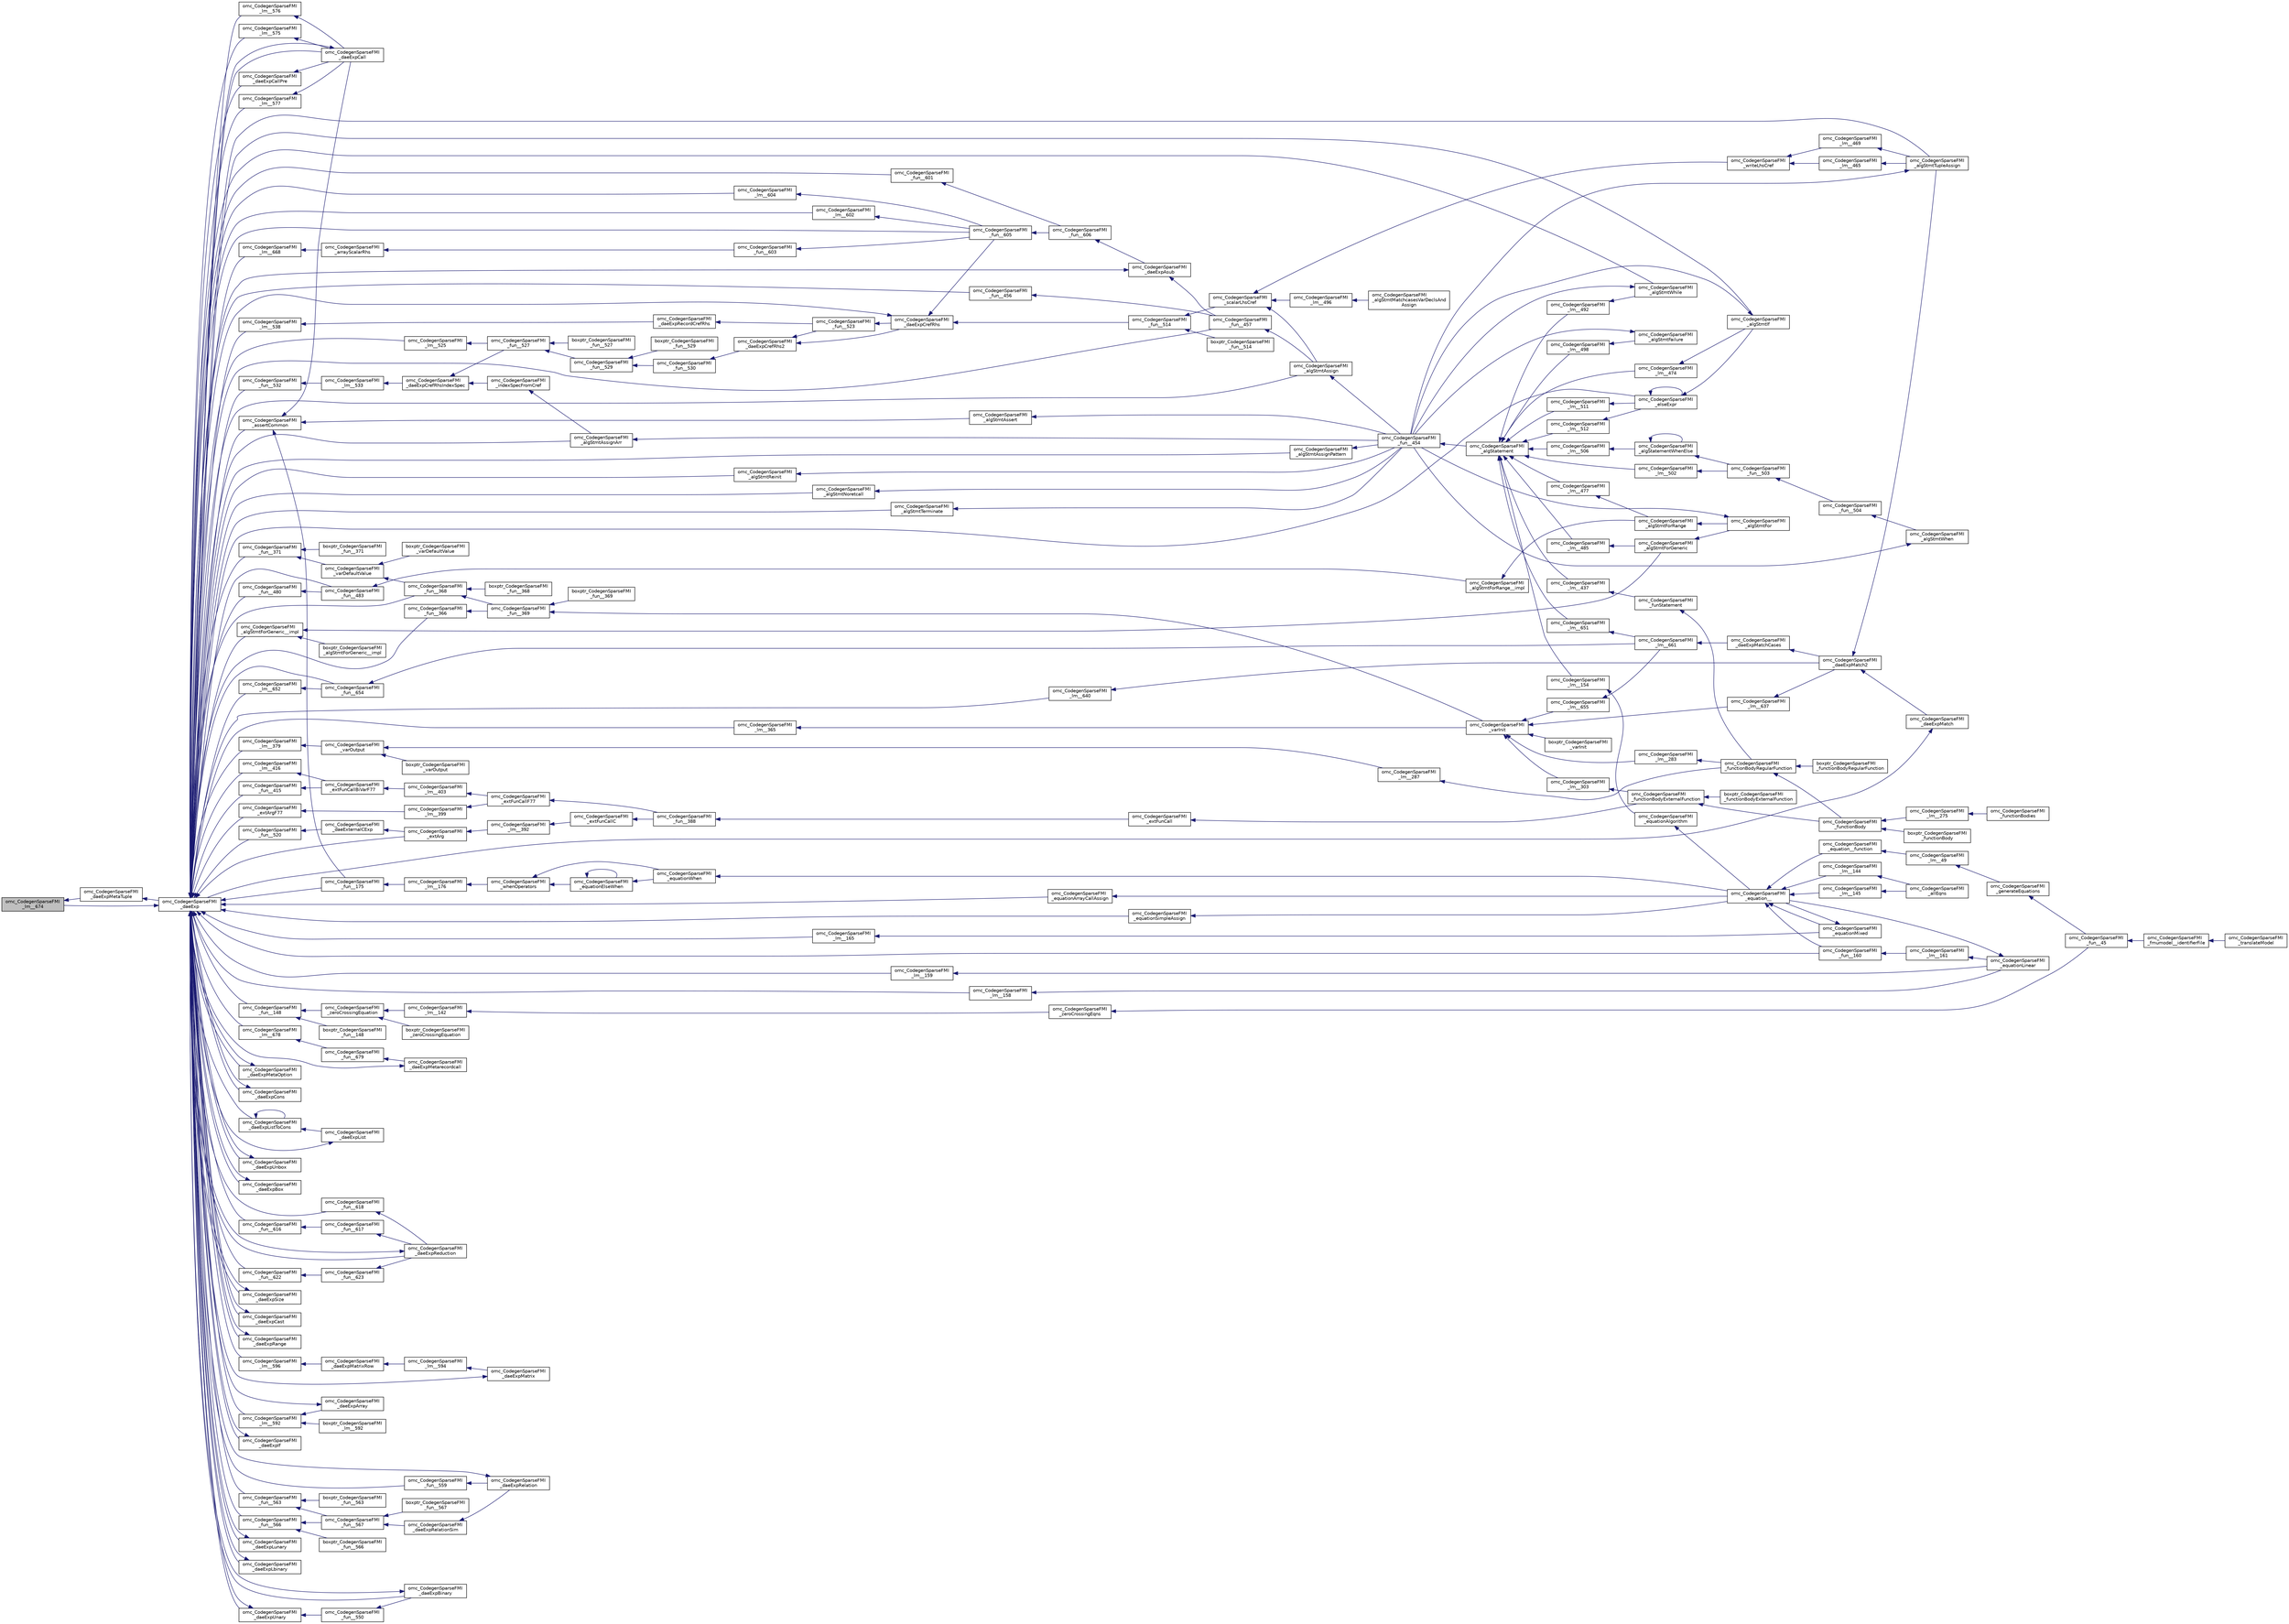 digraph "omc_CodegenSparseFMI_lm__674"
{
  edge [fontname="Helvetica",fontsize="10",labelfontname="Helvetica",labelfontsize="10"];
  node [fontname="Helvetica",fontsize="10",shape=record];
  rankdir="LR";
  Node223815 [label="omc_CodegenSparseFMI\l_lm__674",height=0.2,width=0.4,color="black", fillcolor="grey75", style="filled", fontcolor="black"];
  Node223815 -> Node223816 [dir="back",color="midnightblue",fontsize="10",style="solid",fontname="Helvetica"];
  Node223816 [label="omc_CodegenSparseFMI\l_daeExpMetaTuple",height=0.2,width=0.4,color="black", fillcolor="white", style="filled",URL="$da/d88/_codegen_sparse_f_m_i_8h.html#a37dab4d4c7bc7fd838505c060a8b9049"];
  Node223816 -> Node223817 [dir="back",color="midnightblue",fontsize="10",style="solid",fontname="Helvetica"];
  Node223817 [label="omc_CodegenSparseFMI\l_daeExp",height=0.2,width=0.4,color="black", fillcolor="white", style="filled",URL="$da/d88/_codegen_sparse_f_m_i_8h.html#ab26972f772620810838d527d8554f2ac"];
  Node223817 -> Node223818 [dir="back",color="midnightblue",fontsize="10",style="solid",fontname="Helvetica"];
  Node223818 [label="omc_CodegenSparseFMI\l_assertCommon",height=0.2,width=0.4,color="black", fillcolor="white", style="filled",URL="$da/d88/_codegen_sparse_f_m_i_8h.html#affff73cc747add47129bcbacc2d38f9a"];
  Node223818 -> Node223819 [dir="back",color="midnightblue",fontsize="10",style="solid",fontname="Helvetica"];
  Node223819 [label="omc_CodegenSparseFMI\l_daeExpCall",height=0.2,width=0.4,color="black", fillcolor="white", style="filled",URL="$da/d88/_codegen_sparse_f_m_i_8h.html#a48a7b37bcd95aafb972b82321fa96aac"];
  Node223819 -> Node223817 [dir="back",color="midnightblue",fontsize="10",style="solid",fontname="Helvetica"];
  Node223818 -> Node223820 [dir="back",color="midnightblue",fontsize="10",style="solid",fontname="Helvetica"];
  Node223820 [label="omc_CodegenSparseFMI\l_algStmtAssert",height=0.2,width=0.4,color="black", fillcolor="white", style="filled",URL="$da/d88/_codegen_sparse_f_m_i_8h.html#a6b429ec5152996a5f9279a3ddf6844b0"];
  Node223820 -> Node223821 [dir="back",color="midnightblue",fontsize="10",style="solid",fontname="Helvetica"];
  Node223821 [label="omc_CodegenSparseFMI\l_fun__454",height=0.2,width=0.4,color="black", fillcolor="white", style="filled",URL="$d1/d2e/_codegen_sparse_f_m_i_8c.html#a38506d8a286cdb1703e9653cec496244"];
  Node223821 -> Node223822 [dir="back",color="midnightblue",fontsize="10",style="solid",fontname="Helvetica"];
  Node223822 [label="omc_CodegenSparseFMI\l_algStatement",height=0.2,width=0.4,color="black", fillcolor="white", style="filled",URL="$da/d88/_codegen_sparse_f_m_i_8h.html#a5d1fbf810cfb458410c3f606dd4518d6"];
  Node223822 -> Node223823 [dir="back",color="midnightblue",fontsize="10",style="solid",fontname="Helvetica"];
  Node223823 [label="omc_CodegenSparseFMI\l_lm__651",height=0.2,width=0.4,color="black", fillcolor="white", style="filled",URL="$d1/d2e/_codegen_sparse_f_m_i_8c.html#a4601ee3bb7611f920e2f9c96c21fce8e"];
  Node223823 -> Node223824 [dir="back",color="midnightblue",fontsize="10",style="solid",fontname="Helvetica"];
  Node223824 [label="omc_CodegenSparseFMI\l_lm__661",height=0.2,width=0.4,color="black", fillcolor="white", style="filled",URL="$d1/d2e/_codegen_sparse_f_m_i_8c.html#af15d08c53a5b48667e16622e16e97ec5"];
  Node223824 -> Node223825 [dir="back",color="midnightblue",fontsize="10",style="solid",fontname="Helvetica"];
  Node223825 [label="omc_CodegenSparseFMI\l_daeExpMatchCases",height=0.2,width=0.4,color="black", fillcolor="white", style="filled",URL="$da/d88/_codegen_sparse_f_m_i_8h.html#a67c72be0aaa49a7a85509e1c5ab98b41"];
  Node223825 -> Node223826 [dir="back",color="midnightblue",fontsize="10",style="solid",fontname="Helvetica"];
  Node223826 [label="omc_CodegenSparseFMI\l_daeExpMatch2",height=0.2,width=0.4,color="black", fillcolor="white", style="filled",URL="$da/d88/_codegen_sparse_f_m_i_8h.html#a3d2d85eda4fc6adaf9f0a30a7a870128"];
  Node223826 -> Node223827 [dir="back",color="midnightblue",fontsize="10",style="solid",fontname="Helvetica"];
  Node223827 [label="omc_CodegenSparseFMI\l_daeExpMatch",height=0.2,width=0.4,color="black", fillcolor="white", style="filled",URL="$da/d88/_codegen_sparse_f_m_i_8h.html#a59ba01dc770311168227b0e3a87b1e1d"];
  Node223827 -> Node223817 [dir="back",color="midnightblue",fontsize="10",style="solid",fontname="Helvetica"];
  Node223826 -> Node223828 [dir="back",color="midnightblue",fontsize="10",style="solid",fontname="Helvetica"];
  Node223828 [label="omc_CodegenSparseFMI\l_algStmtTupleAssign",height=0.2,width=0.4,color="black", fillcolor="white", style="filled",URL="$da/d88/_codegen_sparse_f_m_i_8h.html#a97aeb17841cb7160e7635ac180b44c9c"];
  Node223828 -> Node223821 [dir="back",color="midnightblue",fontsize="10",style="solid",fontname="Helvetica"];
  Node223822 -> Node223829 [dir="back",color="midnightblue",fontsize="10",style="solid",fontname="Helvetica"];
  Node223829 [label="omc_CodegenSparseFMI\l_lm__512",height=0.2,width=0.4,color="black", fillcolor="white", style="filled",URL="$d1/d2e/_codegen_sparse_f_m_i_8c.html#af95888dfe83bb5057d8fd4311bb02812"];
  Node223829 -> Node223830 [dir="back",color="midnightblue",fontsize="10",style="solid",fontname="Helvetica"];
  Node223830 [label="omc_CodegenSparseFMI\l_elseExpr",height=0.2,width=0.4,color="black", fillcolor="white", style="filled",URL="$da/d88/_codegen_sparse_f_m_i_8h.html#ae02994b817886c3b7f562e9552fec536"];
  Node223830 -> Node223830 [dir="back",color="midnightblue",fontsize="10",style="solid",fontname="Helvetica"];
  Node223830 -> Node223831 [dir="back",color="midnightblue",fontsize="10",style="solid",fontname="Helvetica"];
  Node223831 [label="omc_CodegenSparseFMI\l_algStmtIf",height=0.2,width=0.4,color="black", fillcolor="white", style="filled",URL="$da/d88/_codegen_sparse_f_m_i_8h.html#aa72b2ef57d1e5ee8a926acad88bf499d"];
  Node223831 -> Node223821 [dir="back",color="midnightblue",fontsize="10",style="solid",fontname="Helvetica"];
  Node223822 -> Node223832 [dir="back",color="midnightblue",fontsize="10",style="solid",fontname="Helvetica"];
  Node223832 [label="omc_CodegenSparseFMI\l_lm__511",height=0.2,width=0.4,color="black", fillcolor="white", style="filled",URL="$d1/d2e/_codegen_sparse_f_m_i_8c.html#ab0773a7f193a1fc208023bda15bcd13e"];
  Node223832 -> Node223830 [dir="back",color="midnightblue",fontsize="10",style="solid",fontname="Helvetica"];
  Node223822 -> Node223833 [dir="back",color="midnightblue",fontsize="10",style="solid",fontname="Helvetica"];
  Node223833 [label="omc_CodegenSparseFMI\l_lm__506",height=0.2,width=0.4,color="black", fillcolor="white", style="filled",URL="$d1/d2e/_codegen_sparse_f_m_i_8c.html#ab9c484cbc52677b6df8e8fb6df621cc0"];
  Node223833 -> Node223834 [dir="back",color="midnightblue",fontsize="10",style="solid",fontname="Helvetica"];
  Node223834 [label="omc_CodegenSparseFMI\l_algStatementWhenElse",height=0.2,width=0.4,color="black", fillcolor="white", style="filled",URL="$da/d88/_codegen_sparse_f_m_i_8h.html#a55c70c95b005ab4e4a668af539875303"];
  Node223834 -> Node223834 [dir="back",color="midnightblue",fontsize="10",style="solid",fontname="Helvetica"];
  Node223834 -> Node223835 [dir="back",color="midnightblue",fontsize="10",style="solid",fontname="Helvetica"];
  Node223835 [label="omc_CodegenSparseFMI\l_fun__503",height=0.2,width=0.4,color="black", fillcolor="white", style="filled",URL="$d1/d2e/_codegen_sparse_f_m_i_8c.html#a2f60622244298e4d41f2a4f51d7b6875"];
  Node223835 -> Node223836 [dir="back",color="midnightblue",fontsize="10",style="solid",fontname="Helvetica"];
  Node223836 [label="omc_CodegenSparseFMI\l_fun__504",height=0.2,width=0.4,color="black", fillcolor="white", style="filled",URL="$d1/d2e/_codegen_sparse_f_m_i_8c.html#a34c708458b1cf12fb6f5f8b4d739cfd1"];
  Node223836 -> Node223837 [dir="back",color="midnightblue",fontsize="10",style="solid",fontname="Helvetica"];
  Node223837 [label="omc_CodegenSparseFMI\l_algStmtWhen",height=0.2,width=0.4,color="black", fillcolor="white", style="filled",URL="$da/d88/_codegen_sparse_f_m_i_8h.html#a1045cff030f158d7beb1890107038b8d"];
  Node223837 -> Node223821 [dir="back",color="midnightblue",fontsize="10",style="solid",fontname="Helvetica"];
  Node223822 -> Node223838 [dir="back",color="midnightblue",fontsize="10",style="solid",fontname="Helvetica"];
  Node223838 [label="omc_CodegenSparseFMI\l_lm__502",height=0.2,width=0.4,color="black", fillcolor="white", style="filled",URL="$d1/d2e/_codegen_sparse_f_m_i_8c.html#a7b108abc44b96cb6c9ed48e243a90fad"];
  Node223838 -> Node223835 [dir="back",color="midnightblue",fontsize="10",style="solid",fontname="Helvetica"];
  Node223822 -> Node223839 [dir="back",color="midnightblue",fontsize="10",style="solid",fontname="Helvetica"];
  Node223839 [label="omc_CodegenSparseFMI\l_lm__498",height=0.2,width=0.4,color="black", fillcolor="white", style="filled",URL="$d1/d2e/_codegen_sparse_f_m_i_8c.html#a9a587324a76d2a404951bc9b392ed5cb"];
  Node223839 -> Node223840 [dir="back",color="midnightblue",fontsize="10",style="solid",fontname="Helvetica"];
  Node223840 [label="omc_CodegenSparseFMI\l_algStmtFailure",height=0.2,width=0.4,color="black", fillcolor="white", style="filled",URL="$da/d88/_codegen_sparse_f_m_i_8h.html#ad11b2d0a665f24fbe809721a52d58392"];
  Node223840 -> Node223821 [dir="back",color="midnightblue",fontsize="10",style="solid",fontname="Helvetica"];
  Node223822 -> Node223841 [dir="back",color="midnightblue",fontsize="10",style="solid",fontname="Helvetica"];
  Node223841 [label="omc_CodegenSparseFMI\l_lm__492",height=0.2,width=0.4,color="black", fillcolor="white", style="filled",URL="$d1/d2e/_codegen_sparse_f_m_i_8c.html#a72ef5dd5785e8cfbae898a4957299174"];
  Node223841 -> Node223842 [dir="back",color="midnightblue",fontsize="10",style="solid",fontname="Helvetica"];
  Node223842 [label="omc_CodegenSparseFMI\l_algStmtWhile",height=0.2,width=0.4,color="black", fillcolor="white", style="filled",URL="$da/d88/_codegen_sparse_f_m_i_8h.html#a737e817657aa616db460e3a97c2e3107"];
  Node223842 -> Node223821 [dir="back",color="midnightblue",fontsize="10",style="solid",fontname="Helvetica"];
  Node223822 -> Node223843 [dir="back",color="midnightblue",fontsize="10",style="solid",fontname="Helvetica"];
  Node223843 [label="omc_CodegenSparseFMI\l_lm__485",height=0.2,width=0.4,color="black", fillcolor="white", style="filled",URL="$d1/d2e/_codegen_sparse_f_m_i_8c.html#aaee69379b676eacca1ab73ffa0291eea"];
  Node223843 -> Node223844 [dir="back",color="midnightblue",fontsize="10",style="solid",fontname="Helvetica"];
  Node223844 [label="omc_CodegenSparseFMI\l_algStmtForGeneric",height=0.2,width=0.4,color="black", fillcolor="white", style="filled",URL="$da/d88/_codegen_sparse_f_m_i_8h.html#a15ee44d2afe47cb6295a4d916b0ca7a1"];
  Node223844 -> Node223845 [dir="back",color="midnightblue",fontsize="10",style="solid",fontname="Helvetica"];
  Node223845 [label="omc_CodegenSparseFMI\l_algStmtFor",height=0.2,width=0.4,color="black", fillcolor="white", style="filled",URL="$da/d88/_codegen_sparse_f_m_i_8h.html#a4a85a211bdd342c5634f687ac8530821"];
  Node223845 -> Node223821 [dir="back",color="midnightblue",fontsize="10",style="solid",fontname="Helvetica"];
  Node223822 -> Node223846 [dir="back",color="midnightblue",fontsize="10",style="solid",fontname="Helvetica"];
  Node223846 [label="omc_CodegenSparseFMI\l_lm__477",height=0.2,width=0.4,color="black", fillcolor="white", style="filled",URL="$d1/d2e/_codegen_sparse_f_m_i_8c.html#a2f9a22c9a97ca26efa4457a52c8310c9"];
  Node223846 -> Node223847 [dir="back",color="midnightblue",fontsize="10",style="solid",fontname="Helvetica"];
  Node223847 [label="omc_CodegenSparseFMI\l_algStmtForRange",height=0.2,width=0.4,color="black", fillcolor="white", style="filled",URL="$da/d88/_codegen_sparse_f_m_i_8h.html#aec1da676936e15ede37d5d7df69bd5d3"];
  Node223847 -> Node223845 [dir="back",color="midnightblue",fontsize="10",style="solid",fontname="Helvetica"];
  Node223822 -> Node223848 [dir="back",color="midnightblue",fontsize="10",style="solid",fontname="Helvetica"];
  Node223848 [label="omc_CodegenSparseFMI\l_lm__474",height=0.2,width=0.4,color="black", fillcolor="white", style="filled",URL="$d1/d2e/_codegen_sparse_f_m_i_8c.html#a39706f1a079b0966689768a75ddc77b3"];
  Node223848 -> Node223831 [dir="back",color="midnightblue",fontsize="10",style="solid",fontname="Helvetica"];
  Node223822 -> Node223849 [dir="back",color="midnightblue",fontsize="10",style="solid",fontname="Helvetica"];
  Node223849 [label="omc_CodegenSparseFMI\l_lm__437",height=0.2,width=0.4,color="black", fillcolor="white", style="filled",URL="$d1/d2e/_codegen_sparse_f_m_i_8c.html#a1bcb8bb8090787c8cfad3cc233eb2cbb"];
  Node223849 -> Node223850 [dir="back",color="midnightblue",fontsize="10",style="solid",fontname="Helvetica"];
  Node223850 [label="omc_CodegenSparseFMI\l_funStatement",height=0.2,width=0.4,color="black", fillcolor="white", style="filled",URL="$da/d88/_codegen_sparse_f_m_i_8h.html#a6011fbd6700693d91a736f67f7cd333a"];
  Node223850 -> Node223851 [dir="back",color="midnightblue",fontsize="10",style="solid",fontname="Helvetica"];
  Node223851 [label="omc_CodegenSparseFMI\l_functionBodyRegularFunction",height=0.2,width=0.4,color="black", fillcolor="white", style="filled",URL="$da/d88/_codegen_sparse_f_m_i_8h.html#a35f588d60d8560ad7c541738fc9bc5d0"];
  Node223851 -> Node223852 [dir="back",color="midnightblue",fontsize="10",style="solid",fontname="Helvetica"];
  Node223852 [label="boxptr_CodegenSparseFMI\l_functionBodyRegularFunction",height=0.2,width=0.4,color="black", fillcolor="white", style="filled",URL="$da/d88/_codegen_sparse_f_m_i_8h.html#ad0cd59d6ca1bf8ab02b015f235daadf1"];
  Node223851 -> Node223853 [dir="back",color="midnightblue",fontsize="10",style="solid",fontname="Helvetica"];
  Node223853 [label="omc_CodegenSparseFMI\l_functionBody",height=0.2,width=0.4,color="black", fillcolor="white", style="filled",URL="$da/d88/_codegen_sparse_f_m_i_8h.html#a8326dd08d50f77b343a0b1e9fdee90d6"];
  Node223853 -> Node223854 [dir="back",color="midnightblue",fontsize="10",style="solid",fontname="Helvetica"];
  Node223854 [label="boxptr_CodegenSparseFMI\l_functionBody",height=0.2,width=0.4,color="black", fillcolor="white", style="filled",URL="$da/d88/_codegen_sparse_f_m_i_8h.html#a1450c37977ff46f0a318f1740d46b3a2"];
  Node223853 -> Node223855 [dir="back",color="midnightblue",fontsize="10",style="solid",fontname="Helvetica"];
  Node223855 [label="omc_CodegenSparseFMI\l_lm__275",height=0.2,width=0.4,color="black", fillcolor="white", style="filled",URL="$d1/d2e/_codegen_sparse_f_m_i_8c.html#afa6f1fb10983410b266344362bafabb7"];
  Node223855 -> Node223856 [dir="back",color="midnightblue",fontsize="10",style="solid",fontname="Helvetica"];
  Node223856 [label="omc_CodegenSparseFMI\l_functionBodies",height=0.2,width=0.4,color="black", fillcolor="white", style="filled",URL="$da/d88/_codegen_sparse_f_m_i_8h.html#ad5d463f801d993e3be31d7c8963771af"];
  Node223822 -> Node223857 [dir="back",color="midnightblue",fontsize="10",style="solid",fontname="Helvetica"];
  Node223857 [label="omc_CodegenSparseFMI\l_lm__154",height=0.2,width=0.4,color="black", fillcolor="white", style="filled",URL="$d1/d2e/_codegen_sparse_f_m_i_8c.html#a1572fc969206bf7560bccaad1883519a"];
  Node223857 -> Node223858 [dir="back",color="midnightblue",fontsize="10",style="solid",fontname="Helvetica"];
  Node223858 [label="omc_CodegenSparseFMI\l_equationAlgorithm",height=0.2,width=0.4,color="black", fillcolor="white", style="filled",URL="$da/d88/_codegen_sparse_f_m_i_8h.html#adc1144a1e01b13d32f1cd272edef769f"];
  Node223858 -> Node223859 [dir="back",color="midnightblue",fontsize="10",style="solid",fontname="Helvetica"];
  Node223859 [label="omc_CodegenSparseFMI\l_equation__",height=0.2,width=0.4,color="black", fillcolor="white", style="filled",URL="$da/d88/_codegen_sparse_f_m_i_8h.html#a99f4c0cb745d02faf3615bcda104a18a"];
  Node223859 -> Node223860 [dir="back",color="midnightblue",fontsize="10",style="solid",fontname="Helvetica"];
  Node223860 [label="omc_CodegenSparseFMI\l_equationMixed",height=0.2,width=0.4,color="black", fillcolor="white", style="filled",URL="$da/d88/_codegen_sparse_f_m_i_8h.html#ac29f9768bd0d77a3e1e85ee8d33113f2"];
  Node223860 -> Node223859 [dir="back",color="midnightblue",fontsize="10",style="solid",fontname="Helvetica"];
  Node223859 -> Node223861 [dir="back",color="midnightblue",fontsize="10",style="solid",fontname="Helvetica"];
  Node223861 [label="omc_CodegenSparseFMI\l_fun__160",height=0.2,width=0.4,color="black", fillcolor="white", style="filled",URL="$d1/d2e/_codegen_sparse_f_m_i_8c.html#ae706b7e1daac9ecce083bb0f153c4537"];
  Node223861 -> Node223862 [dir="back",color="midnightblue",fontsize="10",style="solid",fontname="Helvetica"];
  Node223862 [label="omc_CodegenSparseFMI\l_lm__161",height=0.2,width=0.4,color="black", fillcolor="white", style="filled",URL="$d1/d2e/_codegen_sparse_f_m_i_8c.html#afef10b15667b5fa348e2e5474100a059"];
  Node223862 -> Node223863 [dir="back",color="midnightblue",fontsize="10",style="solid",fontname="Helvetica"];
  Node223863 [label="omc_CodegenSparseFMI\l_equationLinear",height=0.2,width=0.4,color="black", fillcolor="white", style="filled",URL="$da/d88/_codegen_sparse_f_m_i_8h.html#ae8ae758cee8e51f80c69f273ea2dead4"];
  Node223863 -> Node223859 [dir="back",color="midnightblue",fontsize="10",style="solid",fontname="Helvetica"];
  Node223859 -> Node223864 [dir="back",color="midnightblue",fontsize="10",style="solid",fontname="Helvetica"];
  Node223864 [label="omc_CodegenSparseFMI\l_lm__145",height=0.2,width=0.4,color="black", fillcolor="white", style="filled",URL="$d1/d2e/_codegen_sparse_f_m_i_8c.html#a482b9fe4a2cf1170ba37c04cbeeba56b"];
  Node223864 -> Node223865 [dir="back",color="midnightblue",fontsize="10",style="solid",fontname="Helvetica"];
  Node223865 [label="omc_CodegenSparseFMI\l_allEqns",height=0.2,width=0.4,color="black", fillcolor="white", style="filled",URL="$da/d88/_codegen_sparse_f_m_i_8h.html#a94fa0652e8d98e8869394cc988af391b"];
  Node223859 -> Node223866 [dir="back",color="midnightblue",fontsize="10",style="solid",fontname="Helvetica"];
  Node223866 [label="omc_CodegenSparseFMI\l_lm__144",height=0.2,width=0.4,color="black", fillcolor="white", style="filled",URL="$d1/d2e/_codegen_sparse_f_m_i_8c.html#a53bc84287c3730b73c523380ca378dcf"];
  Node223866 -> Node223865 [dir="back",color="midnightblue",fontsize="10",style="solid",fontname="Helvetica"];
  Node223859 -> Node223867 [dir="back",color="midnightblue",fontsize="10",style="solid",fontname="Helvetica"];
  Node223867 [label="omc_CodegenSparseFMI\l_equation__function",height=0.2,width=0.4,color="black", fillcolor="white", style="filled",URL="$da/d88/_codegen_sparse_f_m_i_8h.html#a3b6d78478d2920ade27380933feef664"];
  Node223867 -> Node223868 [dir="back",color="midnightblue",fontsize="10",style="solid",fontname="Helvetica"];
  Node223868 [label="omc_CodegenSparseFMI\l_lm__49",height=0.2,width=0.4,color="black", fillcolor="white", style="filled",URL="$d1/d2e/_codegen_sparse_f_m_i_8c.html#afd950130e5951ce5d9b078504b8e5445"];
  Node223868 -> Node223869 [dir="back",color="midnightblue",fontsize="10",style="solid",fontname="Helvetica"];
  Node223869 [label="omc_CodegenSparseFMI\l_generateEquations",height=0.2,width=0.4,color="black", fillcolor="white", style="filled",URL="$da/d88/_codegen_sparse_f_m_i_8h.html#a944e50c37aa93fa6e9c540a7d9a7f671"];
  Node223869 -> Node223870 [dir="back",color="midnightblue",fontsize="10",style="solid",fontname="Helvetica"];
  Node223870 [label="omc_CodegenSparseFMI\l_fun__45",height=0.2,width=0.4,color="black", fillcolor="white", style="filled",URL="$d1/d2e/_codegen_sparse_f_m_i_8c.html#a33c397eee4567dbaf5269d88f9ea50f2"];
  Node223870 -> Node223871 [dir="back",color="midnightblue",fontsize="10",style="solid",fontname="Helvetica"];
  Node223871 [label="omc_CodegenSparseFMI\l_fmumodel__identifierFile",height=0.2,width=0.4,color="black", fillcolor="white", style="filled",URL="$da/d88/_codegen_sparse_f_m_i_8h.html#a0d704247081fbb1f268bdd5ae5d7f3f3"];
  Node223871 -> Node223872 [dir="back",color="midnightblue",fontsize="10",style="solid",fontname="Helvetica"];
  Node223872 [label="omc_CodegenSparseFMI\l_translateModel",height=0.2,width=0.4,color="black", fillcolor="white", style="filled",URL="$da/d88/_codegen_sparse_f_m_i_8h.html#a6e115544fcae7968ab9fa00a0ea17b1d"];
  Node223818 -> Node223873 [dir="back",color="midnightblue",fontsize="10",style="solid",fontname="Helvetica"];
  Node223873 [label="omc_CodegenSparseFMI\l_fun__175",height=0.2,width=0.4,color="black", fillcolor="white", style="filled",URL="$d1/d2e/_codegen_sparse_f_m_i_8c.html#ae71d3dbce84027f4da25d630128e9f06"];
  Node223873 -> Node223874 [dir="back",color="midnightblue",fontsize="10",style="solid",fontname="Helvetica"];
  Node223874 [label="omc_CodegenSparseFMI\l_lm__176",height=0.2,width=0.4,color="black", fillcolor="white", style="filled",URL="$d1/d2e/_codegen_sparse_f_m_i_8c.html#a3aab67e796da3718ac21ae4e0b10522b"];
  Node223874 -> Node223875 [dir="back",color="midnightblue",fontsize="10",style="solid",fontname="Helvetica"];
  Node223875 [label="omc_CodegenSparseFMI\l_whenOperators",height=0.2,width=0.4,color="black", fillcolor="white", style="filled",URL="$da/d88/_codegen_sparse_f_m_i_8h.html#aaa56a6cbe937c9e43604fbefcddc43d4"];
  Node223875 -> Node223876 [dir="back",color="midnightblue",fontsize="10",style="solid",fontname="Helvetica"];
  Node223876 [label="omc_CodegenSparseFMI\l_equationElseWhen",height=0.2,width=0.4,color="black", fillcolor="white", style="filled",URL="$da/d88/_codegen_sparse_f_m_i_8h.html#a9252f94be6a8d4db5d542a2a30867d21"];
  Node223876 -> Node223876 [dir="back",color="midnightblue",fontsize="10",style="solid",fontname="Helvetica"];
  Node223876 -> Node223877 [dir="back",color="midnightblue",fontsize="10",style="solid",fontname="Helvetica"];
  Node223877 [label="omc_CodegenSparseFMI\l_equationWhen",height=0.2,width=0.4,color="black", fillcolor="white", style="filled",URL="$da/d88/_codegen_sparse_f_m_i_8h.html#a182b50d619540de019adbeb9053f85d2"];
  Node223877 -> Node223859 [dir="back",color="midnightblue",fontsize="10",style="solid",fontname="Helvetica"];
  Node223875 -> Node223877 [dir="back",color="midnightblue",fontsize="10",style="solid",fontname="Helvetica"];
  Node223817 -> Node223878 [dir="back",color="midnightblue",fontsize="10",style="solid",fontname="Helvetica"];
  Node223878 [label="omc_CodegenSparseFMI\l_algStmtAssignPattern",height=0.2,width=0.4,color="black", fillcolor="white", style="filled",URL="$da/d88/_codegen_sparse_f_m_i_8h.html#aa769cf6a279946c8484ba60efafa1bc7"];
  Node223878 -> Node223821 [dir="back",color="midnightblue",fontsize="10",style="solid",fontname="Helvetica"];
  Node223817 -> Node223879 [dir="back",color="midnightblue",fontsize="10",style="solid",fontname="Helvetica"];
  Node223879 [label="omc_CodegenSparseFMI\l_lm__678",height=0.2,width=0.4,color="black", fillcolor="white", style="filled",URL="$d1/d2e/_codegen_sparse_f_m_i_8c.html#a128c47290974b3ffbcea043e82979943"];
  Node223879 -> Node223880 [dir="back",color="midnightblue",fontsize="10",style="solid",fontname="Helvetica"];
  Node223880 [label="omc_CodegenSparseFMI\l_fun__679",height=0.2,width=0.4,color="black", fillcolor="white", style="filled",URL="$d1/d2e/_codegen_sparse_f_m_i_8c.html#a2365ba198f39b872daa06cc5d23c6252"];
  Node223880 -> Node223881 [dir="back",color="midnightblue",fontsize="10",style="solid",fontname="Helvetica"];
  Node223881 [label="omc_CodegenSparseFMI\l_daeExpMetarecordcall",height=0.2,width=0.4,color="black", fillcolor="white", style="filled",URL="$da/d88/_codegen_sparse_f_m_i_8h.html#af4d3cdaeb7380d8a65146e12030c5c0e"];
  Node223881 -> Node223817 [dir="back",color="midnightblue",fontsize="10",style="solid",fontname="Helvetica"];
  Node223817 -> Node223882 [dir="back",color="midnightblue",fontsize="10",style="solid",fontname="Helvetica"];
  Node223882 [label="omc_CodegenSparseFMI\l_daeExpMetaOption",height=0.2,width=0.4,color="black", fillcolor="white", style="filled",URL="$da/d88/_codegen_sparse_f_m_i_8h.html#ae536b39241762561555271004c37440e"];
  Node223882 -> Node223817 [dir="back",color="midnightblue",fontsize="10",style="solid",fontname="Helvetica"];
  Node223817 -> Node223815 [dir="back",color="midnightblue",fontsize="10",style="solid",fontname="Helvetica"];
  Node223817 -> Node223883 [dir="back",color="midnightblue",fontsize="10",style="solid",fontname="Helvetica"];
  Node223883 [label="omc_CodegenSparseFMI\l_daeExpCons",height=0.2,width=0.4,color="black", fillcolor="white", style="filled",URL="$da/d88/_codegen_sparse_f_m_i_8h.html#ab881b9f7dbddb69fe91bb74c9c5c54c1"];
  Node223883 -> Node223817 [dir="back",color="midnightblue",fontsize="10",style="solid",fontname="Helvetica"];
  Node223817 -> Node223884 [dir="back",color="midnightblue",fontsize="10",style="solid",fontname="Helvetica"];
  Node223884 [label="omc_CodegenSparseFMI\l_daeExpListToCons",height=0.2,width=0.4,color="black", fillcolor="white", style="filled",URL="$da/d88/_codegen_sparse_f_m_i_8h.html#a1d1ae6cb82e69292e58b8c65e002ea55"];
  Node223884 -> Node223884 [dir="back",color="midnightblue",fontsize="10",style="solid",fontname="Helvetica"];
  Node223884 -> Node223885 [dir="back",color="midnightblue",fontsize="10",style="solid",fontname="Helvetica"];
  Node223885 [label="omc_CodegenSparseFMI\l_daeExpList",height=0.2,width=0.4,color="black", fillcolor="white", style="filled",URL="$da/d88/_codegen_sparse_f_m_i_8h.html#a2f666b582c610d5c8b23988ecba9664b"];
  Node223885 -> Node223817 [dir="back",color="midnightblue",fontsize="10",style="solid",fontname="Helvetica"];
  Node223817 -> Node223886 [dir="back",color="midnightblue",fontsize="10",style="solid",fontname="Helvetica"];
  Node223886 [label="omc_CodegenSparseFMI\l_lm__668",height=0.2,width=0.4,color="black", fillcolor="white", style="filled",URL="$d1/d2e/_codegen_sparse_f_m_i_8c.html#a76351725b41da0af498aadf54b92c275"];
  Node223886 -> Node223887 [dir="back",color="midnightblue",fontsize="10",style="solid",fontname="Helvetica"];
  Node223887 [label="omc_CodegenSparseFMI\l_arrayScalarRhs",height=0.2,width=0.4,color="black", fillcolor="white", style="filled",URL="$da/d88/_codegen_sparse_f_m_i_8h.html#ab4de96fd8fb5647ef325ca122a4753f3"];
  Node223887 -> Node223888 [dir="back",color="midnightblue",fontsize="10",style="solid",fontname="Helvetica"];
  Node223888 [label="omc_CodegenSparseFMI\l_fun__603",height=0.2,width=0.4,color="black", fillcolor="white", style="filled",URL="$d1/d2e/_codegen_sparse_f_m_i_8c.html#adbd2857da6df0e479b3bd77c5b7a8f7d"];
  Node223888 -> Node223889 [dir="back",color="midnightblue",fontsize="10",style="solid",fontname="Helvetica"];
  Node223889 [label="omc_CodegenSparseFMI\l_fun__605",height=0.2,width=0.4,color="black", fillcolor="white", style="filled",URL="$d1/d2e/_codegen_sparse_f_m_i_8c.html#a9bd0f333ed74be93d8bd6468cde56736"];
  Node223889 -> Node223890 [dir="back",color="midnightblue",fontsize="10",style="solid",fontname="Helvetica"];
  Node223890 [label="omc_CodegenSparseFMI\l_fun__606",height=0.2,width=0.4,color="black", fillcolor="white", style="filled",URL="$d1/d2e/_codegen_sparse_f_m_i_8c.html#a57e7ee8cc6cf0e5de142a92a92caf6d0"];
  Node223890 -> Node223891 [dir="back",color="midnightblue",fontsize="10",style="solid",fontname="Helvetica"];
  Node223891 [label="omc_CodegenSparseFMI\l_daeExpAsub",height=0.2,width=0.4,color="black", fillcolor="white", style="filled",URL="$da/d88/_codegen_sparse_f_m_i_8h.html#ab042430b0f630bd548c9122206a41a76"];
  Node223891 -> Node223817 [dir="back",color="midnightblue",fontsize="10",style="solid",fontname="Helvetica"];
  Node223891 -> Node223892 [dir="back",color="midnightblue",fontsize="10",style="solid",fontname="Helvetica"];
  Node223892 [label="omc_CodegenSparseFMI\l_fun__457",height=0.2,width=0.4,color="black", fillcolor="white", style="filled",URL="$d1/d2e/_codegen_sparse_f_m_i_8c.html#a9a66843f2c8f85ed8a0e89829eadf41b"];
  Node223892 -> Node223893 [dir="back",color="midnightblue",fontsize="10",style="solid",fontname="Helvetica"];
  Node223893 [label="omc_CodegenSparseFMI\l_algStmtAssign",height=0.2,width=0.4,color="black", fillcolor="white", style="filled",URL="$da/d88/_codegen_sparse_f_m_i_8h.html#a1c3cbb22c2453d6b93e5a19e87126639"];
  Node223893 -> Node223821 [dir="back",color="midnightblue",fontsize="10",style="solid",fontname="Helvetica"];
  Node223817 -> Node223894 [dir="back",color="midnightblue",fontsize="10",style="solid",fontname="Helvetica"];
  Node223894 [label="omc_CodegenSparseFMI\l_daeExpUnbox",height=0.2,width=0.4,color="black", fillcolor="white", style="filled",URL="$da/d88/_codegen_sparse_f_m_i_8h.html#ad8a93ec5bfec6454d268e95a82bf96b8"];
  Node223894 -> Node223817 [dir="back",color="midnightblue",fontsize="10",style="solid",fontname="Helvetica"];
  Node223817 -> Node223895 [dir="back",color="midnightblue",fontsize="10",style="solid",fontname="Helvetica"];
  Node223895 [label="omc_CodegenSparseFMI\l_daeExpBox",height=0.2,width=0.4,color="black", fillcolor="white", style="filled",URL="$da/d88/_codegen_sparse_f_m_i_8h.html#a39dc1615a535b01d20db9b87fc607d3c"];
  Node223895 -> Node223817 [dir="back",color="midnightblue",fontsize="10",style="solid",fontname="Helvetica"];
  Node223817 -> Node223896 [dir="back",color="midnightblue",fontsize="10",style="solid",fontname="Helvetica"];
  Node223896 [label="omc_CodegenSparseFMI\l_fun__654",height=0.2,width=0.4,color="black", fillcolor="white", style="filled",URL="$d1/d2e/_codegen_sparse_f_m_i_8c.html#a779418d021f2bf6e5e05257271d6512f"];
  Node223896 -> Node223824 [dir="back",color="midnightblue",fontsize="10",style="solid",fontname="Helvetica"];
  Node223817 -> Node223897 [dir="back",color="midnightblue",fontsize="10",style="solid",fontname="Helvetica"];
  Node223897 [label="omc_CodegenSparseFMI\l_lm__652",height=0.2,width=0.4,color="black", fillcolor="white", style="filled",URL="$d1/d2e/_codegen_sparse_f_m_i_8c.html#afb77daba20dc13d99f8916228d277ad2"];
  Node223897 -> Node223896 [dir="back",color="midnightblue",fontsize="10",style="solid",fontname="Helvetica"];
  Node223817 -> Node223898 [dir="back",color="midnightblue",fontsize="10",style="solid",fontname="Helvetica"];
  Node223898 [label="omc_CodegenSparseFMI\l_lm__640",height=0.2,width=0.4,color="black", fillcolor="white", style="filled",URL="$d1/d2e/_codegen_sparse_f_m_i_8c.html#ab7ae5141c274871c57b0fb912e7ddaf7"];
  Node223898 -> Node223826 [dir="back",color="midnightblue",fontsize="10",style="solid",fontname="Helvetica"];
  Node223817 -> Node223899 [dir="back",color="midnightblue",fontsize="10",style="solid",fontname="Helvetica"];
  Node223899 [label="omc_CodegenSparseFMI\l_daeExpReduction",height=0.2,width=0.4,color="black", fillcolor="white", style="filled",URL="$da/d88/_codegen_sparse_f_m_i_8h.html#a215e1cfa638090eb2c87b8d31be99cf0"];
  Node223899 -> Node223817 [dir="back",color="midnightblue",fontsize="10",style="solid",fontname="Helvetica"];
  Node223817 -> Node223900 [dir="back",color="midnightblue",fontsize="10",style="solid",fontname="Helvetica"];
  Node223900 [label="omc_CodegenSparseFMI\l_fun__622",height=0.2,width=0.4,color="black", fillcolor="white", style="filled",URL="$d1/d2e/_codegen_sparse_f_m_i_8c.html#ae5c95b0ba06e68ed18a5d60da4cda046"];
  Node223900 -> Node223901 [dir="back",color="midnightblue",fontsize="10",style="solid",fontname="Helvetica"];
  Node223901 [label="omc_CodegenSparseFMI\l_fun__623",height=0.2,width=0.4,color="black", fillcolor="white", style="filled",URL="$d1/d2e/_codegen_sparse_f_m_i_8c.html#ad252a6b0c4628a8f587fbfdf6b702226"];
  Node223901 -> Node223899 [dir="back",color="midnightblue",fontsize="10",style="solid",fontname="Helvetica"];
  Node223817 -> Node223902 [dir="back",color="midnightblue",fontsize="10",style="solid",fontname="Helvetica"];
  Node223902 [label="omc_CodegenSparseFMI\l_fun__618",height=0.2,width=0.4,color="black", fillcolor="white", style="filled",URL="$d1/d2e/_codegen_sparse_f_m_i_8c.html#a6b9efcf5bb1e83e9d6d64821e5b15530"];
  Node223902 -> Node223899 [dir="back",color="midnightblue",fontsize="10",style="solid",fontname="Helvetica"];
  Node223817 -> Node223903 [dir="back",color="midnightblue",fontsize="10",style="solid",fontname="Helvetica"];
  Node223903 [label="omc_CodegenSparseFMI\l_fun__616",height=0.2,width=0.4,color="black", fillcolor="white", style="filled",URL="$d1/d2e/_codegen_sparse_f_m_i_8c.html#a635859e8c511453505953fab612853b3"];
  Node223903 -> Node223904 [dir="back",color="midnightblue",fontsize="10",style="solid",fontname="Helvetica"];
  Node223904 [label="omc_CodegenSparseFMI\l_fun__617",height=0.2,width=0.4,color="black", fillcolor="white", style="filled",URL="$d1/d2e/_codegen_sparse_f_m_i_8c.html#aa08069808fe588458678d9549eb3b245"];
  Node223904 -> Node223899 [dir="back",color="midnightblue",fontsize="10",style="solid",fontname="Helvetica"];
  Node223817 -> Node223905 [dir="back",color="midnightblue",fontsize="10",style="solid",fontname="Helvetica"];
  Node223905 [label="omc_CodegenSparseFMI\l_daeExpSize",height=0.2,width=0.4,color="black", fillcolor="white", style="filled",URL="$da/d88/_codegen_sparse_f_m_i_8h.html#a65806134dc2b86c56ad13bd542641799"];
  Node223905 -> Node223817 [dir="back",color="midnightblue",fontsize="10",style="solid",fontname="Helvetica"];
  Node223817 -> Node223906 [dir="back",color="midnightblue",fontsize="10",style="solid",fontname="Helvetica"];
  Node223906 [label="omc_CodegenSparseFMI\l_daeExpCallPre",height=0.2,width=0.4,color="black", fillcolor="white", style="filled",URL="$da/d88/_codegen_sparse_f_m_i_8h.html#a14fa316eb180ca150badd71a2b426953"];
  Node223906 -> Node223819 [dir="back",color="midnightblue",fontsize="10",style="solid",fontname="Helvetica"];
  Node223817 -> Node223889 [dir="back",color="midnightblue",fontsize="10",style="solid",fontname="Helvetica"];
  Node223817 -> Node223907 [dir="back",color="midnightblue",fontsize="10",style="solid",fontname="Helvetica"];
  Node223907 [label="omc_CodegenSparseFMI\l_lm__604",height=0.2,width=0.4,color="black", fillcolor="white", style="filled",URL="$d1/d2e/_codegen_sparse_f_m_i_8c.html#a1ea19ba89eb6b92706330d280b4a28c4"];
  Node223907 -> Node223889 [dir="back",color="midnightblue",fontsize="10",style="solid",fontname="Helvetica"];
  Node223817 -> Node223908 [dir="back",color="midnightblue",fontsize="10",style="solid",fontname="Helvetica"];
  Node223908 [label="omc_CodegenSparseFMI\l_lm__602",height=0.2,width=0.4,color="black", fillcolor="white", style="filled",URL="$d1/d2e/_codegen_sparse_f_m_i_8c.html#a033ed9fe3cb36fea59e62007c6a4d090"];
  Node223908 -> Node223889 [dir="back",color="midnightblue",fontsize="10",style="solid",fontname="Helvetica"];
  Node223817 -> Node223909 [dir="back",color="midnightblue",fontsize="10",style="solid",fontname="Helvetica"];
  Node223909 [label="omc_CodegenSparseFMI\l_fun__601",height=0.2,width=0.4,color="black", fillcolor="white", style="filled",URL="$d1/d2e/_codegen_sparse_f_m_i_8c.html#a7e7064f5d085e776607bd7e91ba97557"];
  Node223909 -> Node223890 [dir="back",color="midnightblue",fontsize="10",style="solid",fontname="Helvetica"];
  Node223817 -> Node223910 [dir="back",color="midnightblue",fontsize="10",style="solid",fontname="Helvetica"];
  Node223910 [label="omc_CodegenSparseFMI\l_daeExpCast",height=0.2,width=0.4,color="black", fillcolor="white", style="filled",URL="$da/d88/_codegen_sparse_f_m_i_8h.html#a4925df985f63c7b864fc53ff465f925e"];
  Node223910 -> Node223817 [dir="back",color="midnightblue",fontsize="10",style="solid",fontname="Helvetica"];
  Node223817 -> Node223911 [dir="back",color="midnightblue",fontsize="10",style="solid",fontname="Helvetica"];
  Node223911 [label="omc_CodegenSparseFMI\l_daeExpRange",height=0.2,width=0.4,color="black", fillcolor="white", style="filled",URL="$da/d88/_codegen_sparse_f_m_i_8h.html#ab06fb091af14bb2ea0472c05fb26c075"];
  Node223911 -> Node223817 [dir="back",color="midnightblue",fontsize="10",style="solid",fontname="Helvetica"];
  Node223817 -> Node223912 [dir="back",color="midnightblue",fontsize="10",style="solid",fontname="Helvetica"];
  Node223912 [label="omc_CodegenSparseFMI\l_lm__596",height=0.2,width=0.4,color="black", fillcolor="white", style="filled",URL="$d1/d2e/_codegen_sparse_f_m_i_8c.html#a14d5df57654fa55b92d5aff9036ec0ab"];
  Node223912 -> Node223913 [dir="back",color="midnightblue",fontsize="10",style="solid",fontname="Helvetica"];
  Node223913 [label="omc_CodegenSparseFMI\l_daeExpMatrixRow",height=0.2,width=0.4,color="black", fillcolor="white", style="filled",URL="$da/d88/_codegen_sparse_f_m_i_8h.html#aaa8e0e4a311cbf73da7a14c47f4570ac"];
  Node223913 -> Node223914 [dir="back",color="midnightblue",fontsize="10",style="solid",fontname="Helvetica"];
  Node223914 [label="omc_CodegenSparseFMI\l_lm__594",height=0.2,width=0.4,color="black", fillcolor="white", style="filled",URL="$d1/d2e/_codegen_sparse_f_m_i_8c.html#a6851ce9fae595fa7b523b79ce247f9ea"];
  Node223914 -> Node223915 [dir="back",color="midnightblue",fontsize="10",style="solid",fontname="Helvetica"];
  Node223915 [label="omc_CodegenSparseFMI\l_daeExpMatrix",height=0.2,width=0.4,color="black", fillcolor="white", style="filled",URL="$da/d88/_codegen_sparse_f_m_i_8h.html#a6f74e3aeec53ec03a5f219a12576dca4"];
  Node223915 -> Node223817 [dir="back",color="midnightblue",fontsize="10",style="solid",fontname="Helvetica"];
  Node223817 -> Node223916 [dir="back",color="midnightblue",fontsize="10",style="solid",fontname="Helvetica"];
  Node223916 [label="omc_CodegenSparseFMI\l_lm__592",height=0.2,width=0.4,color="black", fillcolor="white", style="filled",URL="$d1/d2e/_codegen_sparse_f_m_i_8c.html#a2e9ed496758b97468e8f6941914f675c"];
  Node223916 -> Node223917 [dir="back",color="midnightblue",fontsize="10",style="solid",fontname="Helvetica"];
  Node223917 [label="omc_CodegenSparseFMI\l_daeExpArray",height=0.2,width=0.4,color="black", fillcolor="white", style="filled",URL="$da/d88/_codegen_sparse_f_m_i_8h.html#a88f664ab98fd5d6d05ad0e1958fa159f"];
  Node223917 -> Node223817 [dir="back",color="midnightblue",fontsize="10",style="solid",fontname="Helvetica"];
  Node223916 -> Node223918 [dir="back",color="midnightblue",fontsize="10",style="solid",fontname="Helvetica"];
  Node223918 [label="boxptr_CodegenSparseFMI\l_lm__592",height=0.2,width=0.4,color="black", fillcolor="white", style="filled",URL="$d1/d2e/_codegen_sparse_f_m_i_8c.html#a14367956a97e5e5449a9ee418310e77f"];
  Node223817 -> Node223819 [dir="back",color="midnightblue",fontsize="10",style="solid",fontname="Helvetica"];
  Node223817 -> Node223919 [dir="back",color="midnightblue",fontsize="10",style="solid",fontname="Helvetica"];
  Node223919 [label="omc_CodegenSparseFMI\l_lm__577",height=0.2,width=0.4,color="black", fillcolor="white", style="filled",URL="$d1/d2e/_codegen_sparse_f_m_i_8c.html#aa4835158f163790c1f9e865fa1b20423"];
  Node223919 -> Node223819 [dir="back",color="midnightblue",fontsize="10",style="solid",fontname="Helvetica"];
  Node223817 -> Node223920 [dir="back",color="midnightblue",fontsize="10",style="solid",fontname="Helvetica"];
  Node223920 [label="omc_CodegenSparseFMI\l_lm__576",height=0.2,width=0.4,color="black", fillcolor="white", style="filled",URL="$d1/d2e/_codegen_sparse_f_m_i_8c.html#a40ec6104238226b95ab6a66b9cfeebaf"];
  Node223920 -> Node223819 [dir="back",color="midnightblue",fontsize="10",style="solid",fontname="Helvetica"];
  Node223817 -> Node223921 [dir="back",color="midnightblue",fontsize="10",style="solid",fontname="Helvetica"];
  Node223921 [label="omc_CodegenSparseFMI\l_lm__575",height=0.2,width=0.4,color="black", fillcolor="white", style="filled",URL="$d1/d2e/_codegen_sparse_f_m_i_8c.html#a88ecf3a6232cff443bc5d54993d50fc8"];
  Node223921 -> Node223819 [dir="back",color="midnightblue",fontsize="10",style="solid",fontname="Helvetica"];
  Node223817 -> Node223922 [dir="back",color="midnightblue",fontsize="10",style="solid",fontname="Helvetica"];
  Node223922 [label="omc_CodegenSparseFMI\l_daeExpIf",height=0.2,width=0.4,color="black", fillcolor="white", style="filled",URL="$da/d88/_codegen_sparse_f_m_i_8h.html#adab7f987725ccb3a03744e1de01d4c79"];
  Node223922 -> Node223817 [dir="back",color="midnightblue",fontsize="10",style="solid",fontname="Helvetica"];
  Node223817 -> Node223923 [dir="back",color="midnightblue",fontsize="10",style="solid",fontname="Helvetica"];
  Node223923 [label="omc_CodegenSparseFMI\l_fun__566",height=0.2,width=0.4,color="black", fillcolor="white", style="filled",URL="$d1/d2e/_codegen_sparse_f_m_i_8c.html#ad34858a04dcb80cd422869b85ac7c18d"];
  Node223923 -> Node223924 [dir="back",color="midnightblue",fontsize="10",style="solid",fontname="Helvetica"];
  Node223924 [label="omc_CodegenSparseFMI\l_fun__567",height=0.2,width=0.4,color="black", fillcolor="white", style="filled",URL="$d1/d2e/_codegen_sparse_f_m_i_8c.html#aef7d2649f8ac06f68ee746f6547d3e38"];
  Node223924 -> Node223925 [dir="back",color="midnightblue",fontsize="10",style="solid",fontname="Helvetica"];
  Node223925 [label="omc_CodegenSparseFMI\l_daeExpRelationSim",height=0.2,width=0.4,color="black", fillcolor="white", style="filled",URL="$da/d88/_codegen_sparse_f_m_i_8h.html#af7a4eaffacd2294a72d4d75d8c1c750d"];
  Node223925 -> Node223926 [dir="back",color="midnightblue",fontsize="10",style="solid",fontname="Helvetica"];
  Node223926 [label="omc_CodegenSparseFMI\l_daeExpRelation",height=0.2,width=0.4,color="black", fillcolor="white", style="filled",URL="$da/d88/_codegen_sparse_f_m_i_8h.html#af5c266092524f9c43b3e5ed60bde1598"];
  Node223926 -> Node223817 [dir="back",color="midnightblue",fontsize="10",style="solid",fontname="Helvetica"];
  Node223924 -> Node223927 [dir="back",color="midnightblue",fontsize="10",style="solid",fontname="Helvetica"];
  Node223927 [label="boxptr_CodegenSparseFMI\l_fun__567",height=0.2,width=0.4,color="black", fillcolor="white", style="filled",URL="$d1/d2e/_codegen_sparse_f_m_i_8c.html#a4dc4b62519efd3816c40fd491aaa13b0"];
  Node223923 -> Node223928 [dir="back",color="midnightblue",fontsize="10",style="solid",fontname="Helvetica"];
  Node223928 [label="boxptr_CodegenSparseFMI\l_fun__566",height=0.2,width=0.4,color="black", fillcolor="white", style="filled",URL="$d1/d2e/_codegen_sparse_f_m_i_8c.html#a3c4a6d6041e14096e6ab87ed411992ba"];
  Node223817 -> Node223929 [dir="back",color="midnightblue",fontsize="10",style="solid",fontname="Helvetica"];
  Node223929 [label="omc_CodegenSparseFMI\l_fun__563",height=0.2,width=0.4,color="black", fillcolor="white", style="filled",URL="$d1/d2e/_codegen_sparse_f_m_i_8c.html#a299b039f830fdd036c59be5072bb62f8"];
  Node223929 -> Node223924 [dir="back",color="midnightblue",fontsize="10",style="solid",fontname="Helvetica"];
  Node223929 -> Node223930 [dir="back",color="midnightblue",fontsize="10",style="solid",fontname="Helvetica"];
  Node223930 [label="boxptr_CodegenSparseFMI\l_fun__563",height=0.2,width=0.4,color="black", fillcolor="white", style="filled",URL="$d1/d2e/_codegen_sparse_f_m_i_8c.html#ab0129ca19779d8146bf4ef226594e5d6"];
  Node223817 -> Node223931 [dir="back",color="midnightblue",fontsize="10",style="solid",fontname="Helvetica"];
  Node223931 [label="omc_CodegenSparseFMI\l_fun__559",height=0.2,width=0.4,color="black", fillcolor="white", style="filled",URL="$d1/d2e/_codegen_sparse_f_m_i_8c.html#a5dbc7fcb9ca1752d28d85113c0e18957"];
  Node223931 -> Node223926 [dir="back",color="midnightblue",fontsize="10",style="solid",fontname="Helvetica"];
  Node223817 -> Node223932 [dir="back",color="midnightblue",fontsize="10",style="solid",fontname="Helvetica"];
  Node223932 [label="omc_CodegenSparseFMI\l_daeExpLunary",height=0.2,width=0.4,color="black", fillcolor="white", style="filled",URL="$da/d88/_codegen_sparse_f_m_i_8h.html#a2aa1a5d377bfb468965ccc50a6f50cb6"];
  Node223932 -> Node223817 [dir="back",color="midnightblue",fontsize="10",style="solid",fontname="Helvetica"];
  Node223817 -> Node223933 [dir="back",color="midnightblue",fontsize="10",style="solid",fontname="Helvetica"];
  Node223933 [label="omc_CodegenSparseFMI\l_daeExpLbinary",height=0.2,width=0.4,color="black", fillcolor="white", style="filled",URL="$da/d88/_codegen_sparse_f_m_i_8h.html#a0f27518bcedaf68af58ebf86d3864875"];
  Node223933 -> Node223817 [dir="back",color="midnightblue",fontsize="10",style="solid",fontname="Helvetica"];
  Node223817 -> Node223934 [dir="back",color="midnightblue",fontsize="10",style="solid",fontname="Helvetica"];
  Node223934 [label="omc_CodegenSparseFMI\l_daeExpUnary",height=0.2,width=0.4,color="black", fillcolor="white", style="filled",URL="$da/d88/_codegen_sparse_f_m_i_8h.html#af745f9e4c3d9336e78492c5e0a87bfb5"];
  Node223934 -> Node223935 [dir="back",color="midnightblue",fontsize="10",style="solid",fontname="Helvetica"];
  Node223935 [label="omc_CodegenSparseFMI\l_fun__550",height=0.2,width=0.4,color="black", fillcolor="white", style="filled",URL="$d1/d2e/_codegen_sparse_f_m_i_8c.html#ac6799101bb1a54a3de54a89d7fbed728"];
  Node223935 -> Node223936 [dir="back",color="midnightblue",fontsize="10",style="solid",fontname="Helvetica"];
  Node223936 [label="omc_CodegenSparseFMI\l_daeExpBinary",height=0.2,width=0.4,color="black", fillcolor="white", style="filled",URL="$da/d88/_codegen_sparse_f_m_i_8h.html#a2cb9117735be254ba999294fd9036b86"];
  Node223936 -> Node223817 [dir="back",color="midnightblue",fontsize="10",style="solid",fontname="Helvetica"];
  Node223934 -> Node223817 [dir="back",color="midnightblue",fontsize="10",style="solid",fontname="Helvetica"];
  Node223817 -> Node223936 [dir="back",color="midnightblue",fontsize="10",style="solid",fontname="Helvetica"];
  Node223817 -> Node223937 [dir="back",color="midnightblue",fontsize="10",style="solid",fontname="Helvetica"];
  Node223937 [label="omc_CodegenSparseFMI\l_lm__538",height=0.2,width=0.4,color="black", fillcolor="white", style="filled",URL="$d1/d2e/_codegen_sparse_f_m_i_8c.html#a5132382ff9f8af0f9c81ef9fb33ce140"];
  Node223937 -> Node223938 [dir="back",color="midnightblue",fontsize="10",style="solid",fontname="Helvetica"];
  Node223938 [label="omc_CodegenSparseFMI\l_daeExpRecordCrefRhs",height=0.2,width=0.4,color="black", fillcolor="white", style="filled",URL="$da/d88/_codegen_sparse_f_m_i_8h.html#a7a5fa2c683abf9b112fce9bb14f4516e"];
  Node223938 -> Node223939 [dir="back",color="midnightblue",fontsize="10",style="solid",fontname="Helvetica"];
  Node223939 [label="omc_CodegenSparseFMI\l_fun__523",height=0.2,width=0.4,color="black", fillcolor="white", style="filled",URL="$d1/d2e/_codegen_sparse_f_m_i_8c.html#ac21903386a6c12cb7ddc073d1d74c9a8"];
  Node223939 -> Node223940 [dir="back",color="midnightblue",fontsize="10",style="solid",fontname="Helvetica"];
  Node223940 [label="omc_CodegenSparseFMI\l_daeExpCrefRhs",height=0.2,width=0.4,color="black", fillcolor="white", style="filled",URL="$da/d88/_codegen_sparse_f_m_i_8h.html#a1c8b7f7c630c2bb7f0ccdfe262bce698"];
  Node223940 -> Node223889 [dir="back",color="midnightblue",fontsize="10",style="solid",fontname="Helvetica"];
  Node223940 -> Node223817 [dir="back",color="midnightblue",fontsize="10",style="solid",fontname="Helvetica"];
  Node223940 -> Node223941 [dir="back",color="midnightblue",fontsize="10",style="solid",fontname="Helvetica"];
  Node223941 [label="omc_CodegenSparseFMI\l_fun__514",height=0.2,width=0.4,color="black", fillcolor="white", style="filled",URL="$d1/d2e/_codegen_sparse_f_m_i_8c.html#af1f83fb431ba8da3a8cb82596aab0b31"];
  Node223941 -> Node223942 [dir="back",color="midnightblue",fontsize="10",style="solid",fontname="Helvetica"];
  Node223942 [label="omc_CodegenSparseFMI\l_scalarLhsCref",height=0.2,width=0.4,color="black", fillcolor="white", style="filled",URL="$da/d88/_codegen_sparse_f_m_i_8h.html#a0b593ab7e65cb46c43c5b3a57185b272"];
  Node223942 -> Node223943 [dir="back",color="midnightblue",fontsize="10",style="solid",fontname="Helvetica"];
  Node223943 [label="omc_CodegenSparseFMI\l_lm__496",height=0.2,width=0.4,color="black", fillcolor="white", style="filled",URL="$d1/d2e/_codegen_sparse_f_m_i_8c.html#a5dfa326f35db040a16a3bb2accf3ab15"];
  Node223943 -> Node223944 [dir="back",color="midnightblue",fontsize="10",style="solid",fontname="Helvetica"];
  Node223944 [label="omc_CodegenSparseFMI\l_algStmtMatchcasesVarDeclsAnd\lAssign",height=0.2,width=0.4,color="black", fillcolor="white", style="filled",URL="$da/d88/_codegen_sparse_f_m_i_8h.html#a8eb59e3ce2ace0f512601a2876bf6415"];
  Node223942 -> Node223945 [dir="back",color="midnightblue",fontsize="10",style="solid",fontname="Helvetica"];
  Node223945 [label="omc_CodegenSparseFMI\l_writeLhsCref",height=0.2,width=0.4,color="black", fillcolor="white", style="filled",URL="$da/d88/_codegen_sparse_f_m_i_8h.html#a9b0bcacfd68630799e6ce1a15d94754a"];
  Node223945 -> Node223946 [dir="back",color="midnightblue",fontsize="10",style="solid",fontname="Helvetica"];
  Node223946 [label="omc_CodegenSparseFMI\l_lm__469",height=0.2,width=0.4,color="black", fillcolor="white", style="filled",URL="$d1/d2e/_codegen_sparse_f_m_i_8c.html#a0c14dc1f5547c7248502eb02fb4fbdfb"];
  Node223946 -> Node223828 [dir="back",color="midnightblue",fontsize="10",style="solid",fontname="Helvetica"];
  Node223945 -> Node223947 [dir="back",color="midnightblue",fontsize="10",style="solid",fontname="Helvetica"];
  Node223947 [label="omc_CodegenSparseFMI\l_lm__465",height=0.2,width=0.4,color="black", fillcolor="white", style="filled",URL="$d1/d2e/_codegen_sparse_f_m_i_8c.html#a4351566289edb47715d64ce1b371d228"];
  Node223947 -> Node223828 [dir="back",color="midnightblue",fontsize="10",style="solid",fontname="Helvetica"];
  Node223942 -> Node223893 [dir="back",color="midnightblue",fontsize="10",style="solid",fontname="Helvetica"];
  Node223941 -> Node223948 [dir="back",color="midnightblue",fontsize="10",style="solid",fontname="Helvetica"];
  Node223948 [label="boxptr_CodegenSparseFMI\l_fun__514",height=0.2,width=0.4,color="black", fillcolor="white", style="filled",URL="$d1/d2e/_codegen_sparse_f_m_i_8c.html#afe70696be860ca8f60d0ee368d09b579"];
  Node223817 -> Node223949 [dir="back",color="midnightblue",fontsize="10",style="solid",fontname="Helvetica"];
  Node223949 [label="omc_CodegenSparseFMI\l_fun__532",height=0.2,width=0.4,color="black", fillcolor="white", style="filled",URL="$d1/d2e/_codegen_sparse_f_m_i_8c.html#ac70de48a2ee7934181ba2c5331283472"];
  Node223949 -> Node223950 [dir="back",color="midnightblue",fontsize="10",style="solid",fontname="Helvetica"];
  Node223950 [label="omc_CodegenSparseFMI\l_lm__533",height=0.2,width=0.4,color="black", fillcolor="white", style="filled",URL="$d1/d2e/_codegen_sparse_f_m_i_8c.html#a75ebc61d138bcbb2b1fc08805df10b40"];
  Node223950 -> Node223951 [dir="back",color="midnightblue",fontsize="10",style="solid",fontname="Helvetica"];
  Node223951 [label="omc_CodegenSparseFMI\l_daeExpCrefRhsIndexSpec",height=0.2,width=0.4,color="black", fillcolor="white", style="filled",URL="$da/d88/_codegen_sparse_f_m_i_8h.html#a59bd853630272057ead85a3b58914019"];
  Node223951 -> Node223952 [dir="back",color="midnightblue",fontsize="10",style="solid",fontname="Helvetica"];
  Node223952 [label="omc_CodegenSparseFMI\l_fun__527",height=0.2,width=0.4,color="black", fillcolor="white", style="filled",URL="$d1/d2e/_codegen_sparse_f_m_i_8c.html#a062276f7c90fb95feb046a083d2af7d3"];
  Node223952 -> Node223953 [dir="back",color="midnightblue",fontsize="10",style="solid",fontname="Helvetica"];
  Node223953 [label="omc_CodegenSparseFMI\l_fun__529",height=0.2,width=0.4,color="black", fillcolor="white", style="filled",URL="$d1/d2e/_codegen_sparse_f_m_i_8c.html#ada6544d8afd6465616d7ca1d6cf35919"];
  Node223953 -> Node223954 [dir="back",color="midnightblue",fontsize="10",style="solid",fontname="Helvetica"];
  Node223954 [label="omc_CodegenSparseFMI\l_fun__530",height=0.2,width=0.4,color="black", fillcolor="white", style="filled",URL="$d1/d2e/_codegen_sparse_f_m_i_8c.html#adafc20d2b20410209532669c9b45ae16"];
  Node223954 -> Node223955 [dir="back",color="midnightblue",fontsize="10",style="solid",fontname="Helvetica"];
  Node223955 [label="omc_CodegenSparseFMI\l_daeExpCrefRhs2",height=0.2,width=0.4,color="black", fillcolor="white", style="filled",URL="$da/d88/_codegen_sparse_f_m_i_8h.html#a3fceaffa231b419c45cb8edadd4ba04a"];
  Node223955 -> Node223940 [dir="back",color="midnightblue",fontsize="10",style="solid",fontname="Helvetica"];
  Node223955 -> Node223939 [dir="back",color="midnightblue",fontsize="10",style="solid",fontname="Helvetica"];
  Node223953 -> Node223956 [dir="back",color="midnightblue",fontsize="10",style="solid",fontname="Helvetica"];
  Node223956 [label="boxptr_CodegenSparseFMI\l_fun__529",height=0.2,width=0.4,color="black", fillcolor="white", style="filled",URL="$d1/d2e/_codegen_sparse_f_m_i_8c.html#aa202c426a058a5dceb4daba94c4a7aba"];
  Node223952 -> Node223957 [dir="back",color="midnightblue",fontsize="10",style="solid",fontname="Helvetica"];
  Node223957 [label="boxptr_CodegenSparseFMI\l_fun__527",height=0.2,width=0.4,color="black", fillcolor="white", style="filled",URL="$d1/d2e/_codegen_sparse_f_m_i_8c.html#a17ba5b4b137fa8a3cf36492824819096"];
  Node223951 -> Node223958 [dir="back",color="midnightblue",fontsize="10",style="solid",fontname="Helvetica"];
  Node223958 [label="omc_CodegenSparseFMI\l_indexSpecFromCref",height=0.2,width=0.4,color="black", fillcolor="white", style="filled",URL="$da/d88/_codegen_sparse_f_m_i_8h.html#a544d955fc541755f4f154f37d85480cd"];
  Node223958 -> Node223959 [dir="back",color="midnightblue",fontsize="10",style="solid",fontname="Helvetica"];
  Node223959 [label="omc_CodegenSparseFMI\l_algStmtAssignArr",height=0.2,width=0.4,color="black", fillcolor="white", style="filled",URL="$da/d88/_codegen_sparse_f_m_i_8h.html#a2d544cb653fd847cd7b77235d739e678"];
  Node223959 -> Node223821 [dir="back",color="midnightblue",fontsize="10",style="solid",fontname="Helvetica"];
  Node223817 -> Node223960 [dir="back",color="midnightblue",fontsize="10",style="solid",fontname="Helvetica"];
  Node223960 [label="omc_CodegenSparseFMI\l_lm__525",height=0.2,width=0.4,color="black", fillcolor="white", style="filled",URL="$d1/d2e/_codegen_sparse_f_m_i_8c.html#a32e83b0edf3e3eae1cc8b6cd14e327b2"];
  Node223960 -> Node223952 [dir="back",color="midnightblue",fontsize="10",style="solid",fontname="Helvetica"];
  Node223817 -> Node223961 [dir="back",color="midnightblue",fontsize="10",style="solid",fontname="Helvetica"];
  Node223961 [label="omc_CodegenSparseFMI\l_fun__520",height=0.2,width=0.4,color="black", fillcolor="white", style="filled",URL="$d1/d2e/_codegen_sparse_f_m_i_8c.html#a6dcffddb23102c2b6853aa71bb7a79e4"];
  Node223961 -> Node223962 [dir="back",color="midnightblue",fontsize="10",style="solid",fontname="Helvetica"];
  Node223962 [label="omc_CodegenSparseFMI\l_daeExternalCExp",height=0.2,width=0.4,color="black", fillcolor="white", style="filled",URL="$da/d88/_codegen_sparse_f_m_i_8h.html#a2b45cc18473bb8a016e0970151e36947"];
  Node223962 -> Node223963 [dir="back",color="midnightblue",fontsize="10",style="solid",fontname="Helvetica"];
  Node223963 [label="omc_CodegenSparseFMI\l_extArg",height=0.2,width=0.4,color="black", fillcolor="white", style="filled",URL="$da/d88/_codegen_sparse_f_m_i_8h.html#a1a49596181af0c4e93a7a852cd5957e4"];
  Node223963 -> Node223964 [dir="back",color="midnightblue",fontsize="10",style="solid",fontname="Helvetica"];
  Node223964 [label="omc_CodegenSparseFMI\l_lm__392",height=0.2,width=0.4,color="black", fillcolor="white", style="filled",URL="$d1/d2e/_codegen_sparse_f_m_i_8c.html#a1ba3b7598e74a1e7a7ccbeab1e96cb4b"];
  Node223964 -> Node223965 [dir="back",color="midnightblue",fontsize="10",style="solid",fontname="Helvetica"];
  Node223965 [label="omc_CodegenSparseFMI\l_extFunCallC",height=0.2,width=0.4,color="black", fillcolor="white", style="filled",URL="$da/d88/_codegen_sparse_f_m_i_8h.html#ab47fc75f2ec747fb7083f904d782307f"];
  Node223965 -> Node223966 [dir="back",color="midnightblue",fontsize="10",style="solid",fontname="Helvetica"];
  Node223966 [label="omc_CodegenSparseFMI\l_fun__388",height=0.2,width=0.4,color="black", fillcolor="white", style="filled",URL="$d1/d2e/_codegen_sparse_f_m_i_8c.html#aa9a446d8e0b4f8854debf8546db1fe9d"];
  Node223966 -> Node223967 [dir="back",color="midnightblue",fontsize="10",style="solid",fontname="Helvetica"];
  Node223967 [label="omc_CodegenSparseFMI\l_extFunCall",height=0.2,width=0.4,color="black", fillcolor="white", style="filled",URL="$da/d88/_codegen_sparse_f_m_i_8h.html#a87b21095cda093c30204d32315ceb245"];
  Node223967 -> Node223968 [dir="back",color="midnightblue",fontsize="10",style="solid",fontname="Helvetica"];
  Node223968 [label="omc_CodegenSparseFMI\l_functionBodyExternalFunction",height=0.2,width=0.4,color="black", fillcolor="white", style="filled",URL="$da/d88/_codegen_sparse_f_m_i_8h.html#a5e09b2cb18858511d73890a0bf42cb90"];
  Node223968 -> Node223969 [dir="back",color="midnightblue",fontsize="10",style="solid",fontname="Helvetica"];
  Node223969 [label="boxptr_CodegenSparseFMI\l_functionBodyExternalFunction",height=0.2,width=0.4,color="black", fillcolor="white", style="filled",URL="$da/d88/_codegen_sparse_f_m_i_8h.html#ab8402f23f28f71b20296d942781c5102"];
  Node223968 -> Node223853 [dir="back",color="midnightblue",fontsize="10",style="solid",fontname="Helvetica"];
  Node223817 -> Node223830 [dir="back",color="midnightblue",fontsize="10",style="solid",fontname="Helvetica"];
  Node223817 -> Node223970 [dir="back",color="midnightblue",fontsize="10",style="solid",fontname="Helvetica"];
  Node223970 [label="omc_CodegenSparseFMI\l_algStmtReinit",height=0.2,width=0.4,color="black", fillcolor="white", style="filled",URL="$da/d88/_codegen_sparse_f_m_i_8h.html#a5f3c0c40695c349d0c86b213acd9dfa8"];
  Node223970 -> Node223821 [dir="back",color="midnightblue",fontsize="10",style="solid",fontname="Helvetica"];
  Node223817 -> Node223971 [dir="back",color="midnightblue",fontsize="10",style="solid",fontname="Helvetica"];
  Node223971 [label="omc_CodegenSparseFMI\l_algStmtNoretcall",height=0.2,width=0.4,color="black", fillcolor="white", style="filled",URL="$da/d88/_codegen_sparse_f_m_i_8h.html#aaf75e36fdabaaac2f474b4212d6124ba"];
  Node223971 -> Node223821 [dir="back",color="midnightblue",fontsize="10",style="solid",fontname="Helvetica"];
  Node223817 -> Node223972 [dir="back",color="midnightblue",fontsize="10",style="solid",fontname="Helvetica"];
  Node223972 [label="omc_CodegenSparseFMI\l_algStmtTerminate",height=0.2,width=0.4,color="black", fillcolor="white", style="filled",URL="$da/d88/_codegen_sparse_f_m_i_8h.html#aec318c718bf823d2c89c7aab17c89c2b"];
  Node223972 -> Node223821 [dir="back",color="midnightblue",fontsize="10",style="solid",fontname="Helvetica"];
  Node223817 -> Node223842 [dir="back",color="midnightblue",fontsize="10",style="solid",fontname="Helvetica"];
  Node223817 -> Node223973 [dir="back",color="midnightblue",fontsize="10",style="solid",fontname="Helvetica"];
  Node223973 [label="omc_CodegenSparseFMI\l_algStmtForGeneric__impl",height=0.2,width=0.4,color="black", fillcolor="white", style="filled",URL="$da/d88/_codegen_sparse_f_m_i_8h.html#a0514f083076424d123ad1ce49c75c6e0"];
  Node223973 -> Node223974 [dir="back",color="midnightblue",fontsize="10",style="solid",fontname="Helvetica"];
  Node223974 [label="boxptr_CodegenSparseFMI\l_algStmtForGeneric__impl",height=0.2,width=0.4,color="black", fillcolor="white", style="filled",URL="$da/d88/_codegen_sparse_f_m_i_8h.html#a29f05b5a421e3d7b22d40cee2d533af0"];
  Node223973 -> Node223844 [dir="back",color="midnightblue",fontsize="10",style="solid",fontname="Helvetica"];
  Node223817 -> Node223975 [dir="back",color="midnightblue",fontsize="10",style="solid",fontname="Helvetica"];
  Node223975 [label="omc_CodegenSparseFMI\l_fun__483",height=0.2,width=0.4,color="black", fillcolor="white", style="filled",URL="$d1/d2e/_codegen_sparse_f_m_i_8c.html#a604cfeb08da37f12923039f6b6abe264"];
  Node223975 -> Node223976 [dir="back",color="midnightblue",fontsize="10",style="solid",fontname="Helvetica"];
  Node223976 [label="omc_CodegenSparseFMI\l_algStmtForRange__impl",height=0.2,width=0.4,color="black", fillcolor="white", style="filled",URL="$da/d88/_codegen_sparse_f_m_i_8h.html#a6b099b55a770b6567760c51ec005610e"];
  Node223976 -> Node223847 [dir="back",color="midnightblue",fontsize="10",style="solid",fontname="Helvetica"];
  Node223817 -> Node223977 [dir="back",color="midnightblue",fontsize="10",style="solid",fontname="Helvetica"];
  Node223977 [label="omc_CodegenSparseFMI\l_fun__480",height=0.2,width=0.4,color="black", fillcolor="white", style="filled",URL="$d1/d2e/_codegen_sparse_f_m_i_8c.html#a844a988dc5c1f55a5dc5a9da605bbe02"];
  Node223977 -> Node223975 [dir="back",color="midnightblue",fontsize="10",style="solid",fontname="Helvetica"];
  Node223817 -> Node223831 [dir="back",color="midnightblue",fontsize="10",style="solid",fontname="Helvetica"];
  Node223817 -> Node223828 [dir="back",color="midnightblue",fontsize="10",style="solid",fontname="Helvetica"];
  Node223817 -> Node223959 [dir="back",color="midnightblue",fontsize="10",style="solid",fontname="Helvetica"];
  Node223817 -> Node223893 [dir="back",color="midnightblue",fontsize="10",style="solid",fontname="Helvetica"];
  Node223817 -> Node223892 [dir="back",color="midnightblue",fontsize="10",style="solid",fontname="Helvetica"];
  Node223817 -> Node223978 [dir="back",color="midnightblue",fontsize="10",style="solid",fontname="Helvetica"];
  Node223978 [label="omc_CodegenSparseFMI\l_fun__456",height=0.2,width=0.4,color="black", fillcolor="white", style="filled",URL="$d1/d2e/_codegen_sparse_f_m_i_8c.html#a3db1ee190441bec50f44aa887bdceb3c"];
  Node223978 -> Node223892 [dir="back",color="midnightblue",fontsize="10",style="solid",fontname="Helvetica"];
  Node223817 -> Node223979 [dir="back",color="midnightblue",fontsize="10",style="solid",fontname="Helvetica"];
  Node223979 [label="omc_CodegenSparseFMI\l_extArgF77",height=0.2,width=0.4,color="black", fillcolor="white", style="filled",URL="$da/d88/_codegen_sparse_f_m_i_8h.html#a4ede9dc5a24141bcc3f7fa0d816badf1"];
  Node223979 -> Node223980 [dir="back",color="midnightblue",fontsize="10",style="solid",fontname="Helvetica"];
  Node223980 [label="omc_CodegenSparseFMI\l_lm__399",height=0.2,width=0.4,color="black", fillcolor="white", style="filled",URL="$d1/d2e/_codegen_sparse_f_m_i_8c.html#a077f00f4b83d923850bb355dc87e8da2"];
  Node223980 -> Node223981 [dir="back",color="midnightblue",fontsize="10",style="solid",fontname="Helvetica"];
  Node223981 [label="omc_CodegenSparseFMI\l_extFunCallF77",height=0.2,width=0.4,color="black", fillcolor="white", style="filled",URL="$da/d88/_codegen_sparse_f_m_i_8h.html#a5a5570bc06dc0ebd701d0151ec37cf31"];
  Node223981 -> Node223966 [dir="back",color="midnightblue",fontsize="10",style="solid",fontname="Helvetica"];
  Node223817 -> Node223963 [dir="back",color="midnightblue",fontsize="10",style="solid",fontname="Helvetica"];
  Node223817 -> Node223982 [dir="back",color="midnightblue",fontsize="10",style="solid",fontname="Helvetica"];
  Node223982 [label="omc_CodegenSparseFMI\l_lm__416",height=0.2,width=0.4,color="black", fillcolor="white", style="filled",URL="$d1/d2e/_codegen_sparse_f_m_i_8c.html#a2ef59e119b9e60b318c79f89f5b76d15"];
  Node223982 -> Node223983 [dir="back",color="midnightblue",fontsize="10",style="solid",fontname="Helvetica"];
  Node223983 [label="omc_CodegenSparseFMI\l_extFunCallBiVarF77",height=0.2,width=0.4,color="black", fillcolor="white", style="filled",URL="$da/d88/_codegen_sparse_f_m_i_8h.html#a566801269ec9f1f4b42209058ca575b6"];
  Node223983 -> Node223984 [dir="back",color="midnightblue",fontsize="10",style="solid",fontname="Helvetica"];
  Node223984 [label="omc_CodegenSparseFMI\l_lm__403",height=0.2,width=0.4,color="black", fillcolor="white", style="filled",URL="$d1/d2e/_codegen_sparse_f_m_i_8c.html#a0184a314532b4c9f0e51a0ff3bfe4f6c"];
  Node223984 -> Node223981 [dir="back",color="midnightblue",fontsize="10",style="solid",fontname="Helvetica"];
  Node223817 -> Node223985 [dir="back",color="midnightblue",fontsize="10",style="solid",fontname="Helvetica"];
  Node223985 [label="omc_CodegenSparseFMI\l_fun__415",height=0.2,width=0.4,color="black", fillcolor="white", style="filled",URL="$d1/d2e/_codegen_sparse_f_m_i_8c.html#a6d8000fce8365d6cbe728d6a800ca1d6"];
  Node223985 -> Node223983 [dir="back",color="midnightblue",fontsize="10",style="solid",fontname="Helvetica"];
  Node223817 -> Node223986 [dir="back",color="midnightblue",fontsize="10",style="solid",fontname="Helvetica"];
  Node223986 [label="omc_CodegenSparseFMI\l_lm__379",height=0.2,width=0.4,color="black", fillcolor="white", style="filled",URL="$d1/d2e/_codegen_sparse_f_m_i_8c.html#a0f94c2ec2a4e66de9f9efd9e7be3e1b4"];
  Node223986 -> Node223987 [dir="back",color="midnightblue",fontsize="10",style="solid",fontname="Helvetica"];
  Node223987 [label="omc_CodegenSparseFMI\l_varOutput",height=0.2,width=0.4,color="black", fillcolor="white", style="filled",URL="$da/d88/_codegen_sparse_f_m_i_8h.html#a6abc11e2e454bee52c848b7d3f6e8cd6"];
  Node223987 -> Node223988 [dir="back",color="midnightblue",fontsize="10",style="solid",fontname="Helvetica"];
  Node223988 [label="boxptr_CodegenSparseFMI\l_varOutput",height=0.2,width=0.4,color="black", fillcolor="white", style="filled",URL="$da/d88/_codegen_sparse_f_m_i_8h.html#adb616be14e81858a08c479d6fcf43516"];
  Node223987 -> Node223989 [dir="back",color="midnightblue",fontsize="10",style="solid",fontname="Helvetica"];
  Node223989 [label="omc_CodegenSparseFMI\l_lm__287",height=0.2,width=0.4,color="black", fillcolor="white", style="filled",URL="$d1/d2e/_codegen_sparse_f_m_i_8c.html#a2a07816215a3e7202ceb4c575ecc27e5"];
  Node223989 -> Node223851 [dir="back",color="midnightblue",fontsize="10",style="solid",fontname="Helvetica"];
  Node223817 -> Node223990 [dir="back",color="midnightblue",fontsize="10",style="solid",fontname="Helvetica"];
  Node223990 [label="omc_CodegenSparseFMI\l_fun__371",height=0.2,width=0.4,color="black", fillcolor="white", style="filled",URL="$d1/d2e/_codegen_sparse_f_m_i_8c.html#abc6858e4e9a0cab01b4ddd02e90cb4f7"];
  Node223990 -> Node223991 [dir="back",color="midnightblue",fontsize="10",style="solid",fontname="Helvetica"];
  Node223991 [label="omc_CodegenSparseFMI\l_varDefaultValue",height=0.2,width=0.4,color="black", fillcolor="white", style="filled",URL="$da/d88/_codegen_sparse_f_m_i_8h.html#a0e4b16daa2796703c2cd78e8d26d040b"];
  Node223991 -> Node223992 [dir="back",color="midnightblue",fontsize="10",style="solid",fontname="Helvetica"];
  Node223992 [label="boxptr_CodegenSparseFMI\l_varDefaultValue",height=0.2,width=0.4,color="black", fillcolor="white", style="filled",URL="$da/d88/_codegen_sparse_f_m_i_8h.html#a21ec3a3d430e31b8671ad5a32f3c078e"];
  Node223991 -> Node223993 [dir="back",color="midnightblue",fontsize="10",style="solid",fontname="Helvetica"];
  Node223993 [label="omc_CodegenSparseFMI\l_fun__368",height=0.2,width=0.4,color="black", fillcolor="white", style="filled",URL="$d1/d2e/_codegen_sparse_f_m_i_8c.html#aa8a10aafe3ab92df34901dae4df1becd"];
  Node223993 -> Node223994 [dir="back",color="midnightblue",fontsize="10",style="solid",fontname="Helvetica"];
  Node223994 [label="omc_CodegenSparseFMI\l_fun__369",height=0.2,width=0.4,color="black", fillcolor="white", style="filled",URL="$d1/d2e/_codegen_sparse_f_m_i_8c.html#ab82bd04539b5cd86a570c4dd0c46359b"];
  Node223994 -> Node223995 [dir="back",color="midnightblue",fontsize="10",style="solid",fontname="Helvetica"];
  Node223995 [label="omc_CodegenSparseFMI\l_varInit",height=0.2,width=0.4,color="black", fillcolor="white", style="filled",URL="$da/d88/_codegen_sparse_f_m_i_8h.html#a10c085ba790695bef16d6fa0ad0a7d15"];
  Node223995 -> Node223996 [dir="back",color="midnightblue",fontsize="10",style="solid",fontname="Helvetica"];
  Node223996 [label="omc_CodegenSparseFMI\l_lm__655",height=0.2,width=0.4,color="black", fillcolor="white", style="filled",URL="$d1/d2e/_codegen_sparse_f_m_i_8c.html#a6b89bc9fd7a1001e767755674bcbe150"];
  Node223996 -> Node223824 [dir="back",color="midnightblue",fontsize="10",style="solid",fontname="Helvetica"];
  Node223995 -> Node223997 [dir="back",color="midnightblue",fontsize="10",style="solid",fontname="Helvetica"];
  Node223997 [label="omc_CodegenSparseFMI\l_lm__637",height=0.2,width=0.4,color="black", fillcolor="white", style="filled",URL="$d1/d2e/_codegen_sparse_f_m_i_8c.html#abfcdcba1dc6529c209ba15beed6828ad"];
  Node223997 -> Node223826 [dir="back",color="midnightblue",fontsize="10",style="solid",fontname="Helvetica"];
  Node223995 -> Node223998 [dir="back",color="midnightblue",fontsize="10",style="solid",fontname="Helvetica"];
  Node223998 [label="boxptr_CodegenSparseFMI\l_varInit",height=0.2,width=0.4,color="black", fillcolor="white", style="filled",URL="$da/d88/_codegen_sparse_f_m_i_8h.html#a4f05daa65a39d7e4db7ce45abeffee56"];
  Node223995 -> Node223999 [dir="back",color="midnightblue",fontsize="10",style="solid",fontname="Helvetica"];
  Node223999 [label="omc_CodegenSparseFMI\l_lm__303",height=0.2,width=0.4,color="black", fillcolor="white", style="filled",URL="$d1/d2e/_codegen_sparse_f_m_i_8c.html#aff80f5346d68f09bdfa9de162debaf90"];
  Node223999 -> Node223968 [dir="back",color="midnightblue",fontsize="10",style="solid",fontname="Helvetica"];
  Node223995 -> Node224000 [dir="back",color="midnightblue",fontsize="10",style="solid",fontname="Helvetica"];
  Node224000 [label="omc_CodegenSparseFMI\l_lm__283",height=0.2,width=0.4,color="black", fillcolor="white", style="filled",URL="$d1/d2e/_codegen_sparse_f_m_i_8c.html#a70f66a5d31c0bc8a0b9fb94dec9afdff"];
  Node224000 -> Node223851 [dir="back",color="midnightblue",fontsize="10",style="solid",fontname="Helvetica"];
  Node223994 -> Node224001 [dir="back",color="midnightblue",fontsize="10",style="solid",fontname="Helvetica"];
  Node224001 [label="boxptr_CodegenSparseFMI\l_fun__369",height=0.2,width=0.4,color="black", fillcolor="white", style="filled",URL="$d1/d2e/_codegen_sparse_f_m_i_8c.html#aa0a874ec88fa6d27868529bcfbe91319"];
  Node223993 -> Node224002 [dir="back",color="midnightblue",fontsize="10",style="solid",fontname="Helvetica"];
  Node224002 [label="boxptr_CodegenSparseFMI\l_fun__368",height=0.2,width=0.4,color="black", fillcolor="white", style="filled",URL="$d1/d2e/_codegen_sparse_f_m_i_8c.html#a29baae412f8b897ec68d73232d8f7258"];
  Node223990 -> Node224003 [dir="back",color="midnightblue",fontsize="10",style="solid",fontname="Helvetica"];
  Node224003 [label="boxptr_CodegenSparseFMI\l_fun__371",height=0.2,width=0.4,color="black", fillcolor="white", style="filled",URL="$d1/d2e/_codegen_sparse_f_m_i_8c.html#a9bb655626657ade930f6189cda1400b2"];
  Node223817 -> Node223993 [dir="back",color="midnightblue",fontsize="10",style="solid",fontname="Helvetica"];
  Node223817 -> Node224004 [dir="back",color="midnightblue",fontsize="10",style="solid",fontname="Helvetica"];
  Node224004 [label="omc_CodegenSparseFMI\l_fun__366",height=0.2,width=0.4,color="black", fillcolor="white", style="filled",URL="$d1/d2e/_codegen_sparse_f_m_i_8c.html#a11442d80fa84814135390334ecb37d86"];
  Node224004 -> Node223994 [dir="back",color="midnightblue",fontsize="10",style="solid",fontname="Helvetica"];
  Node223817 -> Node224005 [dir="back",color="midnightblue",fontsize="10",style="solid",fontname="Helvetica"];
  Node224005 [label="omc_CodegenSparseFMI\l_lm__365",height=0.2,width=0.4,color="black", fillcolor="white", style="filled",URL="$d1/d2e/_codegen_sparse_f_m_i_8c.html#a4e4a84254c36b0ddf89662757c9fae95"];
  Node224005 -> Node223995 [dir="back",color="midnightblue",fontsize="10",style="solid",fontname="Helvetica"];
  Node223817 -> Node223873 [dir="back",color="midnightblue",fontsize="10",style="solid",fontname="Helvetica"];
  Node223817 -> Node224006 [dir="back",color="midnightblue",fontsize="10",style="solid",fontname="Helvetica"];
  Node224006 [label="omc_CodegenSparseFMI\l_lm__165",height=0.2,width=0.4,color="black", fillcolor="white", style="filled",URL="$d1/d2e/_codegen_sparse_f_m_i_8c.html#adda68cdcf692207f9b86ec18b4414bc4"];
  Node224006 -> Node223860 [dir="back",color="midnightblue",fontsize="10",style="solid",fontname="Helvetica"];
  Node223817 -> Node223861 [dir="back",color="midnightblue",fontsize="10",style="solid",fontname="Helvetica"];
  Node223817 -> Node224007 [dir="back",color="midnightblue",fontsize="10",style="solid",fontname="Helvetica"];
  Node224007 [label="omc_CodegenSparseFMI\l_lm__159",height=0.2,width=0.4,color="black", fillcolor="white", style="filled",URL="$d1/d2e/_codegen_sparse_f_m_i_8c.html#a4264c806de6b2cf908170325c742cebc"];
  Node224007 -> Node223863 [dir="back",color="midnightblue",fontsize="10",style="solid",fontname="Helvetica"];
  Node223817 -> Node224008 [dir="back",color="midnightblue",fontsize="10",style="solid",fontname="Helvetica"];
  Node224008 [label="omc_CodegenSparseFMI\l_lm__158",height=0.2,width=0.4,color="black", fillcolor="white", style="filled",URL="$d1/d2e/_codegen_sparse_f_m_i_8c.html#a7a9f6a27f59ab2b27bce9a15f6248c91"];
  Node224008 -> Node223863 [dir="back",color="midnightblue",fontsize="10",style="solid",fontname="Helvetica"];
  Node223817 -> Node224009 [dir="back",color="midnightblue",fontsize="10",style="solid",fontname="Helvetica"];
  Node224009 [label="omc_CodegenSparseFMI\l_equationArrayCallAssign",height=0.2,width=0.4,color="black", fillcolor="white", style="filled",URL="$da/d88/_codegen_sparse_f_m_i_8h.html#a40edf7baffab5f65512ed4073fd16b96"];
  Node224009 -> Node223859 [dir="back",color="midnightblue",fontsize="10",style="solid",fontname="Helvetica"];
  Node223817 -> Node224010 [dir="back",color="midnightblue",fontsize="10",style="solid",fontname="Helvetica"];
  Node224010 [label="omc_CodegenSparseFMI\l_equationSimpleAssign",height=0.2,width=0.4,color="black", fillcolor="white", style="filled",URL="$da/d88/_codegen_sparse_f_m_i_8h.html#a5836bd80583d75b007d5b2c456e5a94a"];
  Node224010 -> Node223859 [dir="back",color="midnightblue",fontsize="10",style="solid",fontname="Helvetica"];
  Node223817 -> Node224011 [dir="back",color="midnightblue",fontsize="10",style="solid",fontname="Helvetica"];
  Node224011 [label="omc_CodegenSparseFMI\l_fun__148",height=0.2,width=0.4,color="black", fillcolor="white", style="filled",URL="$d1/d2e/_codegen_sparse_f_m_i_8c.html#a7d6d5ad3b36d6ee2b0f5e73f5c14c4cc"];
  Node224011 -> Node224012 [dir="back",color="midnightblue",fontsize="10",style="solid",fontname="Helvetica"];
  Node224012 [label="omc_CodegenSparseFMI\l_zeroCrossingEquation",height=0.2,width=0.4,color="black", fillcolor="white", style="filled",URL="$da/d88/_codegen_sparse_f_m_i_8h.html#a432567d7c54081072675dd8eb6935672"];
  Node224012 -> Node224013 [dir="back",color="midnightblue",fontsize="10",style="solid",fontname="Helvetica"];
  Node224013 [label="boxptr_CodegenSparseFMI\l_zeroCrossingEquation",height=0.2,width=0.4,color="black", fillcolor="white", style="filled",URL="$da/d88/_codegen_sparse_f_m_i_8h.html#a4b2956c07bf2413d3cfa11c11d3d5294"];
  Node224012 -> Node224014 [dir="back",color="midnightblue",fontsize="10",style="solid",fontname="Helvetica"];
  Node224014 [label="omc_CodegenSparseFMI\l_lm__142",height=0.2,width=0.4,color="black", fillcolor="white", style="filled",URL="$d1/d2e/_codegen_sparse_f_m_i_8c.html#a8adec88a4c1feea9be98076f90ffd522"];
  Node224014 -> Node224015 [dir="back",color="midnightblue",fontsize="10",style="solid",fontname="Helvetica"];
  Node224015 [label="omc_CodegenSparseFMI\l_zeroCrossingEqns",height=0.2,width=0.4,color="black", fillcolor="white", style="filled",URL="$da/d88/_codegen_sparse_f_m_i_8h.html#ae972125aa539704bfb508f28b7d6f074"];
  Node224015 -> Node223870 [dir="back",color="midnightblue",fontsize="10",style="solid",fontname="Helvetica"];
  Node224011 -> Node224016 [dir="back",color="midnightblue",fontsize="10",style="solid",fontname="Helvetica"];
  Node224016 [label="boxptr_CodegenSparseFMI\l_fun__148",height=0.2,width=0.4,color="black", fillcolor="white", style="filled",URL="$d1/d2e/_codegen_sparse_f_m_i_8c.html#ac9edc0c6cb479c92b85c31b0b5172dd2"];
}
